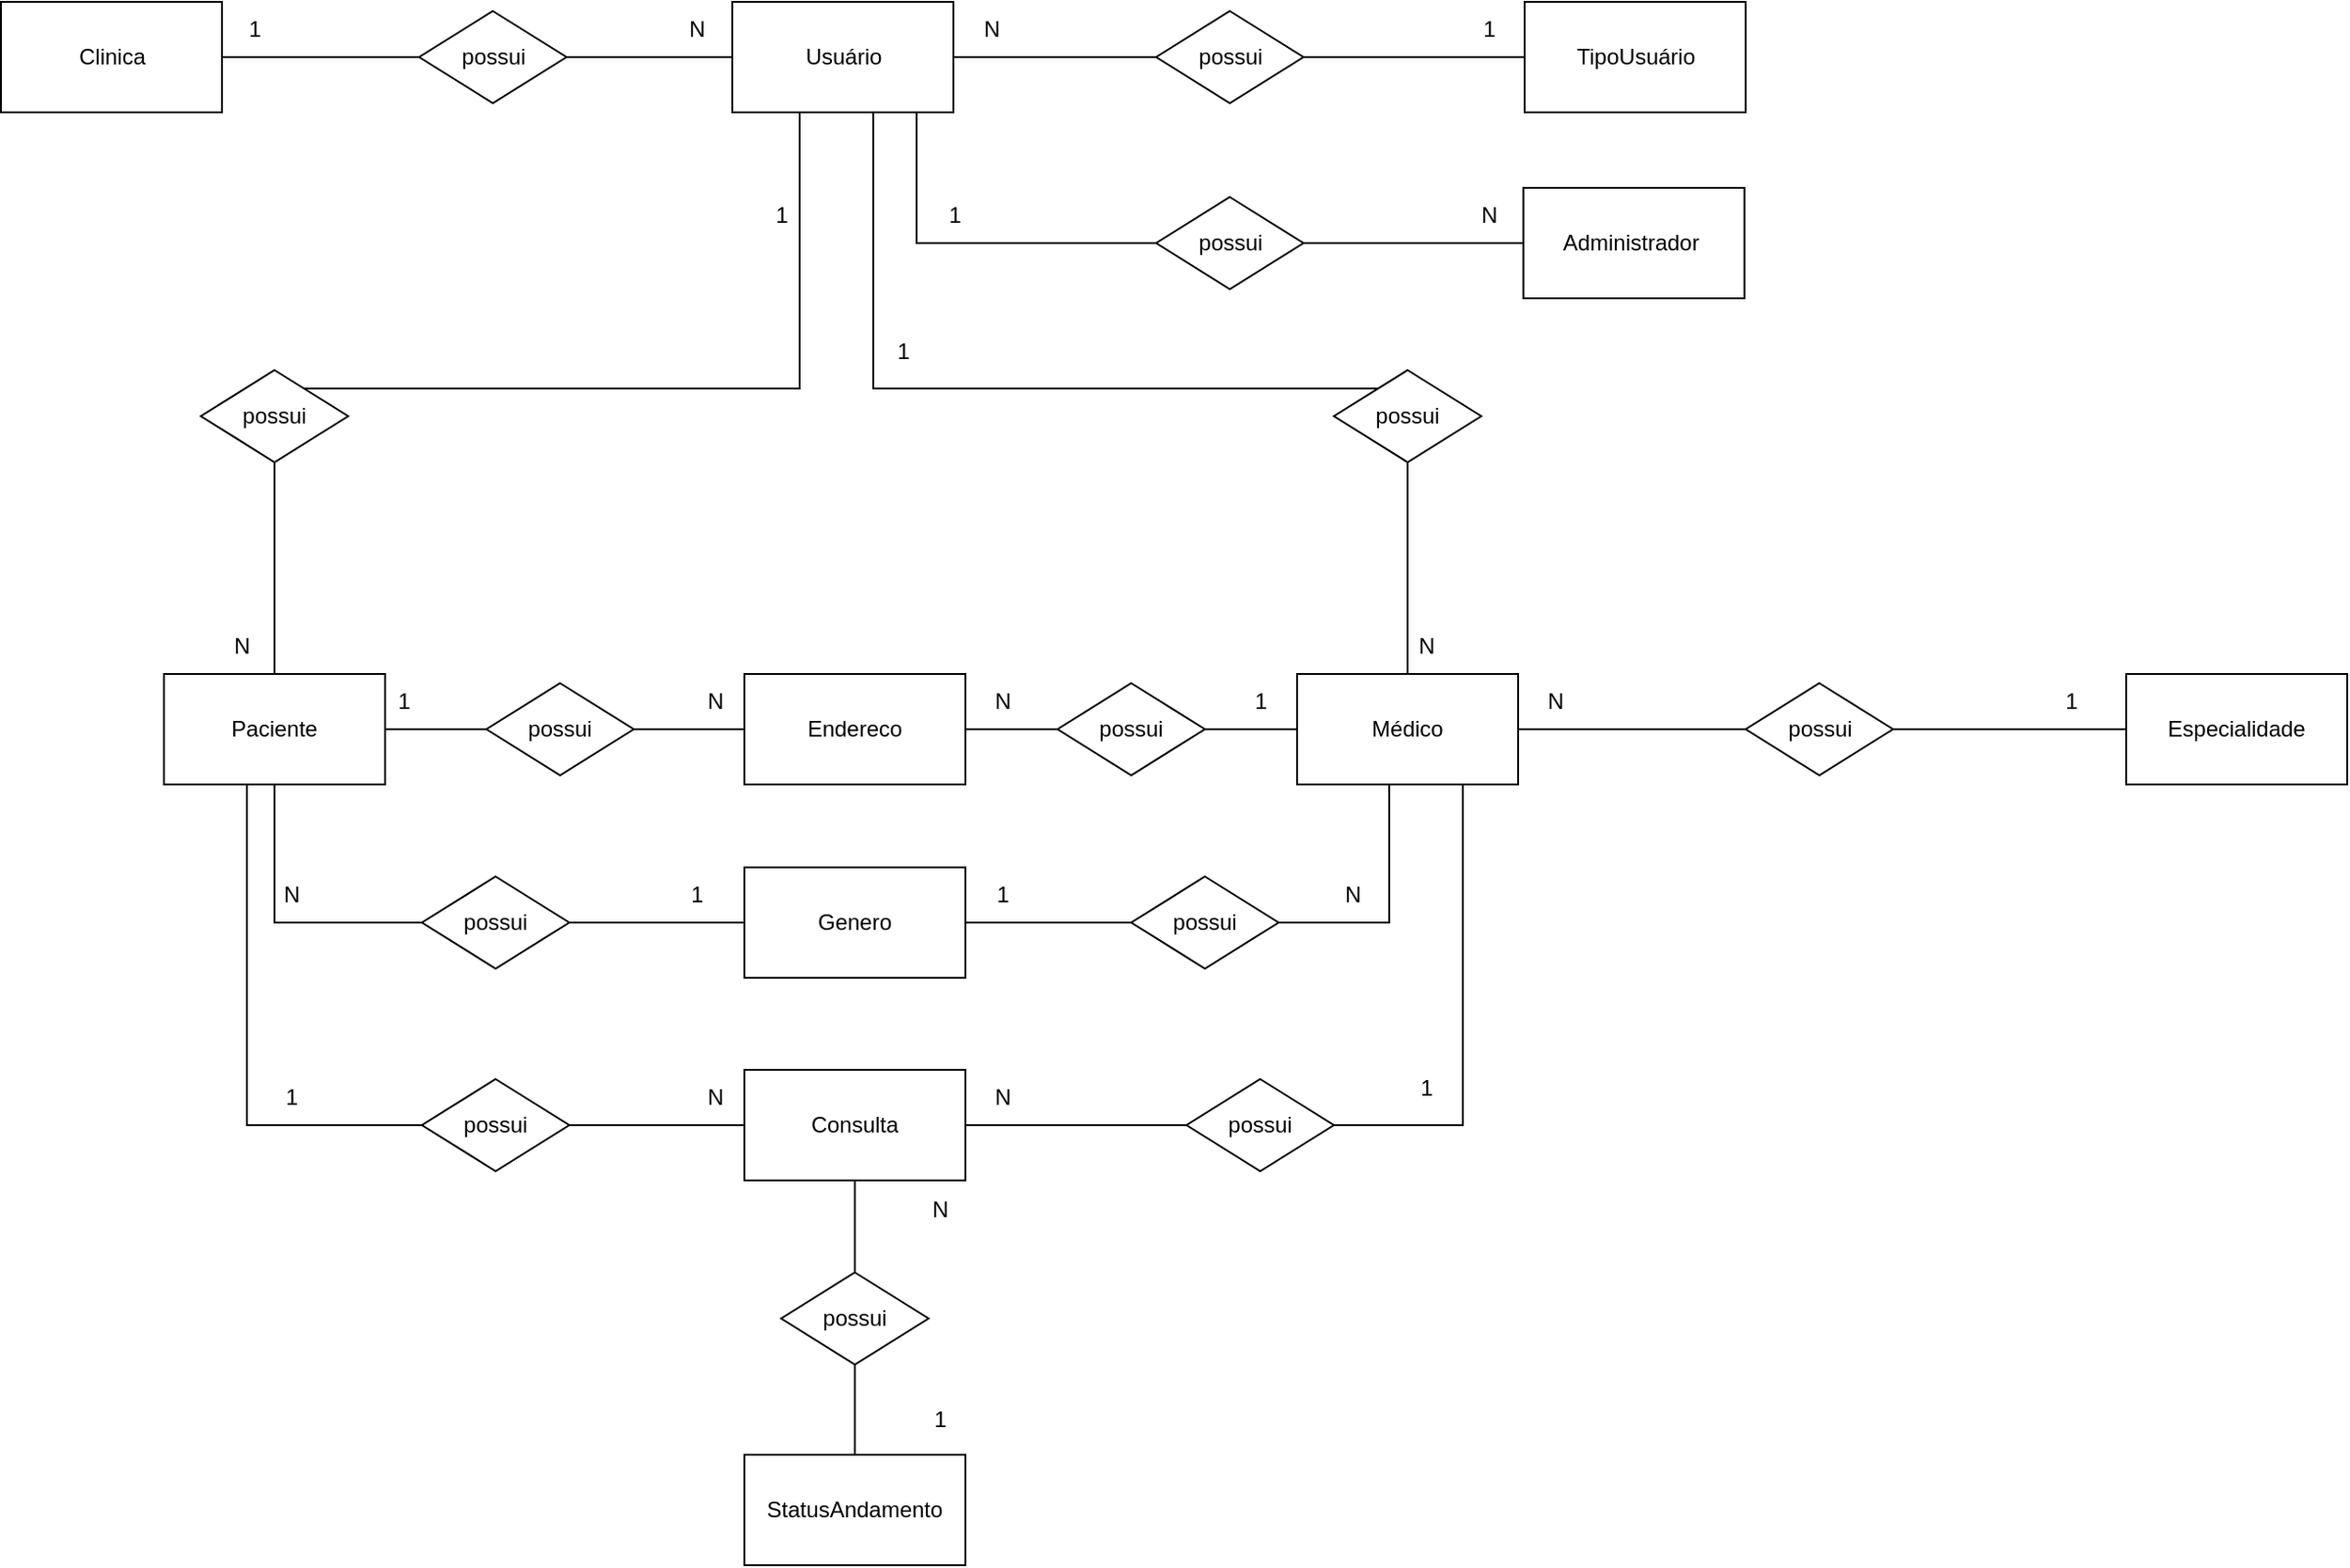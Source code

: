 <mxfile version="12.6.7" type="device" pages="2"><diagram id="NuYW0d0H-O6GL_g5wWU0" name="Conceitual"><mxGraphModel dx="4249" dy="6004" grid="1" gridSize="10" guides="1" tooltips="1" connect="1" arrows="1" fold="1" page="1" pageScale="1" pageWidth="827" pageHeight="1169" math="0" shadow="0"><root><mxCell id="0"/><mxCell id="1" parent="0"/><mxCell id="adcuQYoVPdO4thndmT3S-1" value="Clinica" style="rounded=0;whiteSpace=wrap;html=1;" parent="1" vertex="1"><mxGeometry x="-923.5" y="-4670" width="120" height="60" as="geometry"/></mxCell><mxCell id="adcuQYoVPdO4thndmT3S-3" value="" style="edgeStyle=orthogonalEdgeStyle;rounded=0;orthogonalLoop=1;jettySize=auto;html=1;endArrow=none;endFill=0;" parent="1" source="adcuQYoVPdO4thndmT3S-2" target="adcuQYoVPdO4thndmT3S-1" edge="1"><mxGeometry relative="1" as="geometry"/></mxCell><mxCell id="adcuQYoVPdO4thndmT3S-2" value="possui" style="rhombus;whiteSpace=wrap;html=1;" parent="1" vertex="1"><mxGeometry x="-696.5" y="-4665" width="80" height="50" as="geometry"/></mxCell><mxCell id="adcuQYoVPdO4thndmT3S-5" value="" style="edgeStyle=orthogonalEdgeStyle;rounded=0;orthogonalLoop=1;jettySize=auto;html=1;endArrow=none;endFill=0;" parent="1" source="adcuQYoVPdO4thndmT3S-4" target="adcuQYoVPdO4thndmT3S-2" edge="1"><mxGeometry relative="1" as="geometry"/></mxCell><mxCell id="adcuQYoVPdO4thndmT3S-4" value="Usuário" style="rounded=0;whiteSpace=wrap;html=1;" parent="1" vertex="1"><mxGeometry x="-526.5" y="-4670" width="120" height="60" as="geometry"/></mxCell><mxCell id="adcuQYoVPdO4thndmT3S-30" value="" style="edgeStyle=orthogonalEdgeStyle;rounded=0;orthogonalLoop=1;jettySize=auto;html=1;endArrow=none;endFill=0;" parent="1" source="adcuQYoVPdO4thndmT3S-29" target="adcuQYoVPdO4thndmT3S-4" edge="1"><mxGeometry relative="1" as="geometry"/></mxCell><mxCell id="adcuQYoVPdO4thndmT3S-29" value="possui" style="rhombus;whiteSpace=wrap;html=1;" parent="1" vertex="1"><mxGeometry x="-296.5" y="-4665" width="80" height="50" as="geometry"/></mxCell><mxCell id="BZEJhh62xEqeeXBXxgHM-3" value="" style="edgeStyle=orthogonalEdgeStyle;rounded=0;orthogonalLoop=1;jettySize=auto;html=1;endArrow=none;endFill=0;" parent="1" source="adcuQYoVPdO4thndmT3S-31" target="adcuQYoVPdO4thndmT3S-29" edge="1"><mxGeometry relative="1" as="geometry"/></mxCell><mxCell id="adcuQYoVPdO4thndmT3S-31" value="TipoUsuário" style="rounded=0;whiteSpace=wrap;html=1;" parent="1" vertex="1"><mxGeometry x="-96.5" y="-4670" width="120" height="60" as="geometry"/></mxCell><mxCell id="aHNtnJy2LulD3NmvvZS4-1" value="Médico" style="rounded=0;whiteSpace=wrap;html=1;" parent="1" vertex="1"><mxGeometry x="-220" y="-4305" width="120" height="60" as="geometry"/></mxCell><mxCell id="RY59KcoQOm1X-MJS-pbb-1" value="Especialidade" style="rounded=0;whiteSpace=wrap;html=1;" parent="1" vertex="1"><mxGeometry x="230" y="-4305" width="120" height="60" as="geometry"/></mxCell><mxCell id="RY59KcoQOm1X-MJS-pbb-2" value="Consulta" style="rounded=0;whiteSpace=wrap;html=1;" parent="1" vertex="1"><mxGeometry x="-520" y="-4090" width="120" height="60" as="geometry"/></mxCell><mxCell id="RY59KcoQOm1X-MJS-pbb-3" value="StatusAndamento" style="rounded=0;whiteSpace=wrap;html=1;" parent="1" vertex="1"><mxGeometry x="-520" y="-3881" width="120" height="60" as="geometry"/></mxCell><mxCell id="RY59KcoQOm1X-MJS-pbb-4" value="Paciente" style="rounded=0;whiteSpace=wrap;html=1;" parent="1" vertex="1"><mxGeometry x="-835" y="-4305" width="120" height="60" as="geometry"/></mxCell><mxCell id="rcYOG3s7Nlqt5i6_QN3g-10" value="" style="edgeStyle=orthogonalEdgeStyle;rounded=0;orthogonalLoop=1;jettySize=auto;html=1;endArrow=none;endFill=0;" parent="1" source="6Gm4-3tHznrQo677yVsS-1" target="rcYOG3s7Nlqt5i6_QN3g-9" edge="1"><mxGeometry relative="1" as="geometry"/></mxCell><mxCell id="6Gm4-3tHznrQo677yVsS-1" value="Administrador&amp;nbsp;" style="rounded=0;whiteSpace=wrap;html=1;" parent="1" vertex="1"><mxGeometry x="-97.17" y="-4569" width="120" height="60" as="geometry"/></mxCell><mxCell id="fa8QfJ31WfZZvwKYi2ho-1" value="Endereco" style="rounded=0;whiteSpace=wrap;html=1;" parent="1" vertex="1"><mxGeometry x="-520" y="-4305" width="120" height="60" as="geometry"/></mxCell><mxCell id="BZEJhh62xEqeeXBXxgHM-1" value="Genero" style="rounded=0;whiteSpace=wrap;html=1;" parent="1" vertex="1"><mxGeometry x="-520" y="-4200" width="120" height="60" as="geometry"/></mxCell><mxCell id="rcYOG3s7Nlqt5i6_QN3g-3" value="" style="edgeStyle=orthogonalEdgeStyle;rounded=0;orthogonalLoop=1;jettySize=auto;html=1;endArrow=none;endFill=0;" parent="1" source="rcYOG3s7Nlqt5i6_QN3g-2" target="adcuQYoVPdO4thndmT3S-4" edge="1"><mxGeometry relative="1" as="geometry"><Array as="points"><mxPoint x="-450" y="-4460"/></Array></mxGeometry></mxCell><mxCell id="rcYOG3s7Nlqt5i6_QN3g-8" value="" style="edgeStyle=orthogonalEdgeStyle;rounded=0;orthogonalLoop=1;jettySize=auto;html=1;endArrow=none;endFill=0;" parent="1" source="rcYOG3s7Nlqt5i6_QN3g-2" target="aHNtnJy2LulD3NmvvZS4-1" edge="1"><mxGeometry relative="1" as="geometry"/></mxCell><mxCell id="rcYOG3s7Nlqt5i6_QN3g-2" value="possui" style="rhombus;whiteSpace=wrap;html=1;" parent="1" vertex="1"><mxGeometry x="-200" y="-4470" width="80" height="50" as="geometry"/></mxCell><mxCell id="rcYOG3s7Nlqt5i6_QN3g-6" value="" style="edgeStyle=orthogonalEdgeStyle;rounded=0;orthogonalLoop=1;jettySize=auto;html=1;endArrow=none;endFill=0;" parent="1" source="rcYOG3s7Nlqt5i6_QN3g-5" target="RY59KcoQOm1X-MJS-pbb-4" edge="1"><mxGeometry relative="1" as="geometry"/></mxCell><mxCell id="rcYOG3s7Nlqt5i6_QN3g-7" value="" style="edgeStyle=orthogonalEdgeStyle;rounded=0;orthogonalLoop=1;jettySize=auto;html=1;endArrow=none;endFill=0;entryX=0.25;entryY=1;entryDx=0;entryDy=0;" parent="1" source="rcYOG3s7Nlqt5i6_QN3g-5" target="adcuQYoVPdO4thndmT3S-4" edge="1"><mxGeometry relative="1" as="geometry"><Array as="points"><mxPoint x="-490" y="-4460"/><mxPoint x="-490" y="-4610"/></Array></mxGeometry></mxCell><mxCell id="rcYOG3s7Nlqt5i6_QN3g-5" value="possui" style="rhombus;whiteSpace=wrap;html=1;" parent="1" vertex="1"><mxGeometry x="-815" y="-4470" width="80" height="50" as="geometry"/></mxCell><mxCell id="rcYOG3s7Nlqt5i6_QN3g-13" value="" style="edgeStyle=orthogonalEdgeStyle;rounded=0;orthogonalLoop=1;jettySize=auto;html=1;endArrow=none;endFill=0;" parent="1" source="rcYOG3s7Nlqt5i6_QN3g-9" target="adcuQYoVPdO4thndmT3S-4" edge="1"><mxGeometry relative="1" as="geometry"><Array as="points"><mxPoint x="-426.5" y="-4539"/></Array></mxGeometry></mxCell><mxCell id="rcYOG3s7Nlqt5i6_QN3g-9" value="possui" style="rhombus;whiteSpace=wrap;html=1;" parent="1" vertex="1"><mxGeometry x="-296.5" y="-4564" width="80" height="50" as="geometry"/></mxCell><mxCell id="rcYOG3s7Nlqt5i6_QN3g-16" value="" style="edgeStyle=orthogonalEdgeStyle;rounded=0;orthogonalLoop=1;jettySize=auto;html=1;endArrow=none;endFill=0;" parent="1" source="rcYOG3s7Nlqt5i6_QN3g-14" target="RY59KcoQOm1X-MJS-pbb-1" edge="1"><mxGeometry relative="1" as="geometry"/></mxCell><mxCell id="Sy1rCIRURXRGK-G-rGiZ-19" value="" style="edgeStyle=orthogonalEdgeStyle;rounded=0;orthogonalLoop=1;jettySize=auto;html=1;endArrow=none;endFill=0;" parent="1" source="rcYOG3s7Nlqt5i6_QN3g-14" target="aHNtnJy2LulD3NmvvZS4-1" edge="1"><mxGeometry relative="1" as="geometry"/></mxCell><mxCell id="rcYOG3s7Nlqt5i6_QN3g-14" value="possui" style="rhombus;whiteSpace=wrap;html=1;" parent="1" vertex="1"><mxGeometry x="23.5" y="-4300" width="80" height="50" as="geometry"/></mxCell><mxCell id="rcYOG3s7Nlqt5i6_QN3g-18" value="" style="edgeStyle=orthogonalEdgeStyle;rounded=0;orthogonalLoop=1;jettySize=auto;html=1;endArrow=none;endFill=0;" parent="1" source="rcYOG3s7Nlqt5i6_QN3g-17" target="RY59KcoQOm1X-MJS-pbb-4" edge="1"><mxGeometry relative="1" as="geometry"><Array as="points"><mxPoint x="-790" y="-4140"/><mxPoint x="-790" y="-4140"/></Array></mxGeometry></mxCell><mxCell id="Sy1rCIRURXRGK-G-rGiZ-10" value="" style="edgeStyle=orthogonalEdgeStyle;rounded=0;orthogonalLoop=1;jettySize=auto;html=1;endArrow=none;endFill=0;" parent="1" source="rcYOG3s7Nlqt5i6_QN3g-17" target="RY59KcoQOm1X-MJS-pbb-2" edge="1"><mxGeometry relative="1" as="geometry"/></mxCell><mxCell id="rcYOG3s7Nlqt5i6_QN3g-17" value="possui" style="rhombus;whiteSpace=wrap;html=1;" parent="1" vertex="1"><mxGeometry x="-695" y="-4085" width="80" height="50" as="geometry"/></mxCell><mxCell id="Sy1rCIRURXRGK-G-rGiZ-7" value="" style="edgeStyle=orthogonalEdgeStyle;rounded=0;orthogonalLoop=1;jettySize=auto;html=1;endArrow=none;endFill=0;" parent="1" source="rcYOG3s7Nlqt5i6_QN3g-20" target="aHNtnJy2LulD3NmvvZS4-1" edge="1"><mxGeometry relative="1" as="geometry"><Array as="points"><mxPoint x="-130" y="-4200"/><mxPoint x="-130" y="-4200"/></Array></mxGeometry></mxCell><mxCell id="uAdn9FLEDcZgLHY31Q-7-14" value="" style="edgeStyle=orthogonalEdgeStyle;rounded=0;orthogonalLoop=1;jettySize=auto;html=1;endArrow=none;endFill=0;" parent="1" source="rcYOG3s7Nlqt5i6_QN3g-20" target="RY59KcoQOm1X-MJS-pbb-2" edge="1"><mxGeometry relative="1" as="geometry"/></mxCell><mxCell id="rcYOG3s7Nlqt5i6_QN3g-20" value="possui" style="rhombus;whiteSpace=wrap;html=1;" parent="1" vertex="1"><mxGeometry x="-280" y="-4085" width="80" height="50" as="geometry"/></mxCell><mxCell id="ep0nkdY3W9UuG-X3QfWm-2" value="" style="edgeStyle=orthogonalEdgeStyle;rounded=0;orthogonalLoop=1;jettySize=auto;html=1;endArrow=none;endFill=0;" parent="1" source="rcYOG3s7Nlqt5i6_QN3g-28" target="RY59KcoQOm1X-MJS-pbb-4" edge="1"><mxGeometry relative="1" as="geometry"/></mxCell><mxCell id="ep0nkdY3W9UuG-X3QfWm-3" value="" style="edgeStyle=orthogonalEdgeStyle;rounded=0;orthogonalLoop=1;jettySize=auto;html=1;endArrow=none;endFill=0;" parent="1" source="rcYOG3s7Nlqt5i6_QN3g-28" target="BZEJhh62xEqeeXBXxgHM-1" edge="1"><mxGeometry relative="1" as="geometry"/></mxCell><mxCell id="rcYOG3s7Nlqt5i6_QN3g-28" value="possui" style="rhombus;whiteSpace=wrap;html=1;" parent="1" vertex="1"><mxGeometry x="-695" y="-4195" width="80" height="50" as="geometry"/></mxCell><mxCell id="rcYOG3s7Nlqt5i6_QN3g-33" value="" style="edgeStyle=orthogonalEdgeStyle;rounded=0;orthogonalLoop=1;jettySize=auto;html=1;endArrow=none;endFill=0;" parent="1" source="rcYOG3s7Nlqt5i6_QN3g-32" target="RY59KcoQOm1X-MJS-pbb-2" edge="1"><mxGeometry relative="1" as="geometry"/></mxCell><mxCell id="rcYOG3s7Nlqt5i6_QN3g-34" value="" style="edgeStyle=orthogonalEdgeStyle;rounded=0;orthogonalLoop=1;jettySize=auto;html=1;endArrow=none;endFill=0;" parent="1" source="rcYOG3s7Nlqt5i6_QN3g-32" target="RY59KcoQOm1X-MJS-pbb-3" edge="1"><mxGeometry relative="1" as="geometry"/></mxCell><mxCell id="rcYOG3s7Nlqt5i6_QN3g-32" value="possui" style="rhombus;whiteSpace=wrap;html=1;" parent="1" vertex="1"><mxGeometry x="-500" y="-3980" width="80" height="50" as="geometry"/></mxCell><mxCell id="rcYOG3s7Nlqt5i6_QN3g-35" value="1" style="text;html=1;align=center;verticalAlign=middle;resizable=0;points=[];autosize=1;" parent="1" vertex="1"><mxGeometry x="-796.5" y="-4665" width="20" height="20" as="geometry"/></mxCell><mxCell id="rcYOG3s7Nlqt5i6_QN3g-36" value="N" style="text;html=1;align=center;verticalAlign=middle;resizable=0;points=[];autosize=1;" parent="1" vertex="1"><mxGeometry x="-556.5" y="-4665" width="20" height="20" as="geometry"/></mxCell><mxCell id="rcYOG3s7Nlqt5i6_QN3g-37" value="N" style="text;html=1;align=center;verticalAlign=middle;resizable=0;points=[];autosize=1;" parent="1" vertex="1"><mxGeometry x="-396.5" y="-4665" width="20" height="20" as="geometry"/></mxCell><mxCell id="rcYOG3s7Nlqt5i6_QN3g-38" value="1" style="text;html=1;align=center;verticalAlign=middle;resizable=0;points=[];autosize=1;" parent="1" vertex="1"><mxGeometry x="-126.5" y="-4665" width="20" height="20" as="geometry"/></mxCell><mxCell id="rcYOG3s7Nlqt5i6_QN3g-39" value="N" style="text;html=1;align=center;verticalAlign=middle;resizable=0;points=[];autosize=1;" parent="1" vertex="1"><mxGeometry x="-126.5" y="-4564" width="20" height="20" as="geometry"/></mxCell><mxCell id="rcYOG3s7Nlqt5i6_QN3g-40" value="1" style="text;html=1;align=center;verticalAlign=middle;resizable=0;points=[];autosize=1;" parent="1" vertex="1"><mxGeometry x="-416.5" y="-4564" width="20" height="20" as="geometry"/></mxCell><mxCell id="soF0WOtLl82UYWSkBPGk-4" value="1" style="text;html=1;align=center;verticalAlign=middle;resizable=0;points=[];autosize=1;" parent="1" vertex="1"><mxGeometry x="190" y="-4300" width="20" height="20" as="geometry"/></mxCell><mxCell id="Sy1rCIRURXRGK-G-rGiZ-17" value="N" style="text;html=1;align=center;verticalAlign=middle;resizable=0;points=[];autosize=1;" parent="1" vertex="1"><mxGeometry x="-90" y="-4300" width="20" height="20" as="geometry"/></mxCell><mxCell id="Sy1rCIRURXRGK-G-rGiZ-21" value="" style="edgeStyle=orthogonalEdgeStyle;rounded=0;orthogonalLoop=1;jettySize=auto;html=1;endArrow=none;endFill=0;" parent="1" source="Sy1rCIRURXRGK-G-rGiZ-20" target="fa8QfJ31WfZZvwKYi2ho-1" edge="1"><mxGeometry relative="1" as="geometry"/></mxCell><mxCell id="Sy1rCIRURXRGK-G-rGiZ-22" value="" style="edgeStyle=orthogonalEdgeStyle;rounded=0;orthogonalLoop=1;jettySize=auto;html=1;endArrow=none;endFill=0;" parent="1" source="Sy1rCIRURXRGK-G-rGiZ-20" target="RY59KcoQOm1X-MJS-pbb-4" edge="1"><mxGeometry relative="1" as="geometry"/></mxCell><mxCell id="Sy1rCIRURXRGK-G-rGiZ-20" value="possui" style="rhombus;whiteSpace=wrap;html=1;" parent="1" vertex="1"><mxGeometry x="-660" y="-4300" width="80" height="50" as="geometry"/></mxCell><mxCell id="Sy1rCIRURXRGK-G-rGiZ-24" value="" style="edgeStyle=orthogonalEdgeStyle;rounded=0;orthogonalLoop=1;jettySize=auto;html=1;endArrow=none;endFill=0;" parent="1" source="Sy1rCIRURXRGK-G-rGiZ-23" target="aHNtnJy2LulD3NmvvZS4-1" edge="1"><mxGeometry relative="1" as="geometry"/></mxCell><mxCell id="Sy1rCIRURXRGK-G-rGiZ-25" value="" style="edgeStyle=orthogonalEdgeStyle;rounded=0;orthogonalLoop=1;jettySize=auto;html=1;endArrow=none;endFill=0;" parent="1" source="Sy1rCIRURXRGK-G-rGiZ-23" target="fa8QfJ31WfZZvwKYi2ho-1" edge="1"><mxGeometry relative="1" as="geometry"/></mxCell><mxCell id="Sy1rCIRURXRGK-G-rGiZ-23" value="possui" style="rhombus;whiteSpace=wrap;html=1;" parent="1" vertex="1"><mxGeometry x="-350" y="-4300" width="80" height="50" as="geometry"/></mxCell><mxCell id="ep0nkdY3W9UuG-X3QfWm-4" value="" style="edgeStyle=orthogonalEdgeStyle;rounded=0;orthogonalLoop=1;jettySize=auto;html=1;endArrow=none;endFill=0;" parent="1" source="ep0nkdY3W9UuG-X3QfWm-1" target="BZEJhh62xEqeeXBXxgHM-1" edge="1"><mxGeometry relative="1" as="geometry"/></mxCell><mxCell id="ep0nkdY3W9UuG-X3QfWm-5" value="" style="edgeStyle=orthogonalEdgeStyle;rounded=0;orthogonalLoop=1;jettySize=auto;html=1;endArrow=none;endFill=0;" parent="1" source="ep0nkdY3W9UuG-X3QfWm-1" target="aHNtnJy2LulD3NmvvZS4-1" edge="1"><mxGeometry relative="1" as="geometry"><Array as="points"><mxPoint x="-170" y="-4170"/></Array></mxGeometry></mxCell><mxCell id="ep0nkdY3W9UuG-X3QfWm-1" value="possui" style="rhombus;whiteSpace=wrap;html=1;" parent="1" vertex="1"><mxGeometry x="-310" y="-4195" width="80" height="50" as="geometry"/></mxCell><mxCell id="uAdn9FLEDcZgLHY31Q-7-1" value="N" style="text;html=1;align=center;verticalAlign=middle;resizable=0;points=[];autosize=1;" parent="1" vertex="1"><mxGeometry x="-424" y="-4024" width="20" height="20" as="geometry"/></mxCell><mxCell id="uAdn9FLEDcZgLHY31Q-7-2" value="1" style="text;html=1;align=center;verticalAlign=middle;resizable=0;points=[];autosize=1;" parent="1" vertex="1"><mxGeometry x="-424" y="-3910" width="20" height="20" as="geometry"/></mxCell><mxCell id="uAdn9FLEDcZgLHY31Q-7-3" value="N" style="text;html=1;align=center;verticalAlign=middle;resizable=0;points=[];autosize=1;" parent="1" vertex="1"><mxGeometry x="-546.5" y="-4085" width="20" height="20" as="geometry"/></mxCell><mxCell id="uAdn9FLEDcZgLHY31Q-7-4" value="1" style="text;html=1;align=center;verticalAlign=middle;resizable=0;points=[];autosize=1;" parent="1" vertex="1"><mxGeometry x="-776.5" y="-4085" width="20" height="20" as="geometry"/></mxCell><mxCell id="uAdn9FLEDcZgLHY31Q-7-5" value="N" style="text;html=1;align=center;verticalAlign=middle;resizable=0;points=[];autosize=1;" parent="1" vertex="1"><mxGeometry x="-803.5" y="-4330" width="20" height="20" as="geometry"/></mxCell><mxCell id="uAdn9FLEDcZgLHY31Q-7-6" value="1" style="text;html=1;align=center;verticalAlign=middle;resizable=0;points=[];autosize=1;" parent="1" vertex="1"><mxGeometry x="-510" y="-4564" width="20" height="20" as="geometry"/></mxCell><mxCell id="uAdn9FLEDcZgLHY31Q-7-7" value="1" style="text;html=1;align=center;verticalAlign=middle;resizable=0;points=[];autosize=1;" parent="1" vertex="1"><mxGeometry x="-444" y="-4490" width="20" height="20" as="geometry"/></mxCell><mxCell id="uAdn9FLEDcZgLHY31Q-7-8" value="N" style="text;html=1;align=center;verticalAlign=middle;resizable=0;points=[];autosize=1;" parent="1" vertex="1"><mxGeometry x="-160" y="-4330" width="20" height="20" as="geometry"/></mxCell><mxCell id="uAdn9FLEDcZgLHY31Q-7-9" value="1" style="text;html=1;align=center;verticalAlign=middle;resizable=0;points=[];autosize=1;" parent="1" vertex="1"><mxGeometry x="-160" y="-4090" width="20" height="20" as="geometry"/></mxCell><mxCell id="uAdn9FLEDcZgLHY31Q-7-10" value="N" style="text;html=1;align=center;verticalAlign=middle;resizable=0;points=[];autosize=1;" parent="1" vertex="1"><mxGeometry x="-390" y="-4085" width="20" height="20" as="geometry"/></mxCell><mxCell id="uAdn9FLEDcZgLHY31Q-7-15" value="N" style="text;html=1;align=center;verticalAlign=middle;resizable=0;points=[];autosize=1;" parent="1" vertex="1"><mxGeometry x="-200" y="-4195" width="20" height="20" as="geometry"/></mxCell><mxCell id="uAdn9FLEDcZgLHY31Q-7-16" value="1" style="text;html=1;align=center;verticalAlign=middle;resizable=0;points=[];autosize=1;" parent="1" vertex="1"><mxGeometry x="-390" y="-4195" width="20" height="20" as="geometry"/></mxCell><mxCell id="uAdn9FLEDcZgLHY31Q-7-17" value="1" style="text;html=1;align=center;verticalAlign=middle;resizable=0;points=[];autosize=1;" parent="1" vertex="1"><mxGeometry x="-556.5" y="-4195" width="20" height="20" as="geometry"/></mxCell><mxCell id="uAdn9FLEDcZgLHY31Q-7-18" value="N" style="text;html=1;align=center;verticalAlign=middle;resizable=0;points=[];autosize=1;" parent="1" vertex="1"><mxGeometry x="-776.5" y="-4195" width="20" height="20" as="geometry"/></mxCell><mxCell id="uAdn9FLEDcZgLHY31Q-7-19" value="N" style="text;html=1;align=center;verticalAlign=middle;resizable=0;points=[];autosize=1;" parent="1" vertex="1"><mxGeometry x="-546.5" y="-4300" width="20" height="20" as="geometry"/></mxCell><mxCell id="uAdn9FLEDcZgLHY31Q-7-20" value="1" style="text;html=1;align=center;verticalAlign=middle;resizable=0;points=[];autosize=1;" parent="1" vertex="1"><mxGeometry x="-715" y="-4300" width="20" height="20" as="geometry"/></mxCell><mxCell id="uAdn9FLEDcZgLHY31Q-7-21" value="N" style="text;html=1;align=center;verticalAlign=middle;resizable=0;points=[];autosize=1;" parent="1" vertex="1"><mxGeometry x="-390" y="-4300" width="20" height="20" as="geometry"/></mxCell><mxCell id="uAdn9FLEDcZgLHY31Q-7-22" value="1" style="text;html=1;align=center;verticalAlign=middle;resizable=0;points=[];autosize=1;" parent="1" vertex="1"><mxGeometry x="-250" y="-4300" width="20" height="20" as="geometry"/></mxCell></root></mxGraphModel></diagram><diagram id="VK2mvy5S5LvjP4CJmhLt" name="Loógico"><mxGraphModel dx="1865" dy="1700" grid="1" gridSize="10" guides="1" tooltips="1" connect="1" arrows="1" fold="1" page="1" pageScale="1" pageWidth="827" pageHeight="1169" math="0" shadow="0"><root><mxCell id="_6RegZoOTQPnMMLwkNy_-0"/><mxCell id="_6RegZoOTQPnMMLwkNy_-1" parent="_6RegZoOTQPnMMLwkNy_-0"/><mxCell id="_6RegZoOTQPnMMLwkNy_-2" value="Clinica" style="swimlane;fontStyle=0;childLayout=stackLayout;horizontal=1;startSize=26;fillColor=#e0e0e0;horizontalStack=0;resizeParent=1;resizeParentMax=0;resizeLast=0;collapsible=1;marginBottom=0;swimlaneFillColor=#ffffff;align=center;fontSize=14;" parent="_6RegZoOTQPnMMLwkNy_-1" vertex="1"><mxGeometry x="-20" y="196" width="190.14" height="164" as="geometry"/></mxCell><mxCell id="_6RegZoOTQPnMMLwkNy_-3" value="IdClinica : INT" style="shape=partialRectangle;top=0;left=0;right=0;bottom=1;align=left;verticalAlign=middle;fillColor=none;spacingLeft=34;spacingRight=4;overflow=hidden;rotatable=0;points=[[0,0.5],[1,0.5]];portConstraint=eastwest;dropTarget=0;fontStyle=5;fontSize=12;" parent="_6RegZoOTQPnMMLwkNy_-2" vertex="1"><mxGeometry y="26" width="190.14" height="30" as="geometry"/></mxCell><mxCell id="_6RegZoOTQPnMMLwkNy_-4" value="PK" style="shape=partialRectangle;top=0;left=0;bottom=0;fillColor=none;align=left;verticalAlign=middle;spacingLeft=4;spacingRight=4;overflow=hidden;rotatable=0;points=[];portConstraint=eastwest;part=1;fontSize=12;" parent="_6RegZoOTQPnMMLwkNy_-3" vertex="1" connectable="0"><mxGeometry width="30" height="30" as="geometry"/></mxCell><mxCell id="Mgq_5Sx9dk3aveU2fHkH-2" value="IdEndereco : INT" style="shape=partialRectangle;top=0;left=0;right=0;bottom=1;align=left;verticalAlign=middle;fillColor=none;spacingLeft=34;spacingRight=4;overflow=hidden;rotatable=0;points=[[0,0.5],[1,0.5]];portConstraint=eastwest;dropTarget=0;fontStyle=5;fontSize=12;" parent="_6RegZoOTQPnMMLwkNy_-2" vertex="1"><mxGeometry y="56" width="190.14" height="30" as="geometry"/></mxCell><mxCell id="Mgq_5Sx9dk3aveU2fHkH-3" value="FK1" style="shape=partialRectangle;top=0;left=0;bottom=0;fillColor=none;align=left;verticalAlign=middle;spacingLeft=4;spacingRight=4;overflow=hidden;rotatable=0;points=[];portConstraint=eastwest;part=1;fontSize=12;" parent="Mgq_5Sx9dk3aveU2fHkH-2" vertex="1" connectable="0"><mxGeometry width="30" height="30" as="geometry"/></mxCell><mxCell id="_6RegZoOTQPnMMLwkNy_-5" value="NomeClinica : VARCHAR" style="shape=partialRectangle;top=0;left=0;right=0;bottom=0;align=left;verticalAlign=top;fillColor=none;spacingLeft=34;spacingRight=4;overflow=hidden;rotatable=0;points=[[0,0.5],[1,0.5]];portConstraint=eastwest;dropTarget=0;fontSize=12;" parent="_6RegZoOTQPnMMLwkNy_-2" vertex="1"><mxGeometry y="86" width="190.14" height="26" as="geometry"/></mxCell><mxCell id="_6RegZoOTQPnMMLwkNy_-6" value="" style="shape=partialRectangle;top=0;left=0;bottom=0;fillColor=none;align=left;verticalAlign=top;spacingLeft=4;spacingRight=4;overflow=hidden;rotatable=0;points=[];portConstraint=eastwest;part=1;fontSize=12;" parent="_6RegZoOTQPnMMLwkNy_-5" vertex="1" connectable="0"><mxGeometry width="30" height="26" as="geometry"/></mxCell><mxCell id="gj8om0EkEMJ3rifzhdYZ-19" value="HorarioAbertura : TIME" style="shape=partialRectangle;top=0;left=0;right=0;bottom=0;align=left;verticalAlign=top;fillColor=none;spacingLeft=34;spacingRight=4;overflow=hidden;rotatable=0;points=[[0,0.5],[1,0.5]];portConstraint=eastwest;dropTarget=0;fontSize=12;" parent="_6RegZoOTQPnMMLwkNy_-2" vertex="1"><mxGeometry y="112" width="190.14" height="26" as="geometry"/></mxCell><mxCell id="gj8om0EkEMJ3rifzhdYZ-20" value="" style="shape=partialRectangle;top=0;left=0;bottom=0;fillColor=none;align=left;verticalAlign=top;spacingLeft=4;spacingRight=4;overflow=hidden;rotatable=0;points=[];portConstraint=eastwest;part=1;fontSize=12;" parent="gj8om0EkEMJ3rifzhdYZ-19" vertex="1" connectable="0"><mxGeometry width="30" height="26" as="geometry"/></mxCell><mxCell id="gj8om0EkEMJ3rifzhdYZ-21" value="HorarioFechamento : TIME" style="shape=partialRectangle;top=0;left=0;right=0;bottom=0;align=left;verticalAlign=top;fillColor=none;spacingLeft=34;spacingRight=4;overflow=hidden;rotatable=0;points=[[0,0.5],[1,0.5]];portConstraint=eastwest;dropTarget=0;fontSize=12;" parent="_6RegZoOTQPnMMLwkNy_-2" vertex="1"><mxGeometry y="138" width="190.14" height="26" as="geometry"/></mxCell><mxCell id="gj8om0EkEMJ3rifzhdYZ-22" value="" style="shape=partialRectangle;top=0;left=0;bottom=0;fillColor=none;align=left;verticalAlign=top;spacingLeft=4;spacingRight=4;overflow=hidden;rotatable=0;points=[];portConstraint=eastwest;part=1;fontSize=12;" parent="gj8om0EkEMJ3rifzhdYZ-21" vertex="1" connectable="0"><mxGeometry width="30" height="26" as="geometry"/></mxCell><mxCell id="aicqYLw_E2yC0rZbalkQ-0" value="Especialidade" style="swimlane;fontStyle=0;childLayout=stackLayout;horizontal=1;startSize=26;fillColor=#e0e0e0;horizontalStack=0;resizeParent=1;resizeParentMax=0;resizeLast=0;collapsible=1;marginBottom=0;swimlaneFillColor=#ffffff;align=center;fontSize=14;" parent="_6RegZoOTQPnMMLwkNy_-1" vertex="1"><mxGeometry x="1140" y="-30" width="230" height="92" as="geometry"/></mxCell><mxCell id="aicqYLw_E2yC0rZbalkQ-1" value="IdEspecialidade : INT" style="shape=partialRectangle;top=0;left=0;right=0;bottom=1;align=left;verticalAlign=middle;fillColor=none;spacingLeft=34;spacingRight=4;overflow=hidden;rotatable=0;points=[[0,0.5],[1,0.5]];portConstraint=eastwest;dropTarget=0;fontStyle=5;fontSize=12;" parent="aicqYLw_E2yC0rZbalkQ-0" vertex="1"><mxGeometry y="26" width="230" height="30" as="geometry"/></mxCell><mxCell id="aicqYLw_E2yC0rZbalkQ-2" value="PK" style="shape=partialRectangle;top=0;left=0;bottom=0;fillColor=none;align=left;verticalAlign=middle;spacingLeft=4;spacingRight=4;overflow=hidden;rotatable=0;points=[];portConstraint=eastwest;part=1;fontSize=12;" parent="aicqYLw_E2yC0rZbalkQ-1" vertex="1" connectable="0"><mxGeometry width="30" height="30" as="geometry"/></mxCell><mxCell id="aicqYLw_E2yC0rZbalkQ-3" value="NomeEspecialidade : VARCHAR " style="shape=partialRectangle;top=0;left=0;right=0;bottom=0;align=left;verticalAlign=top;fillColor=none;spacingLeft=34;spacingRight=4;overflow=hidden;rotatable=0;points=[[0,0.5],[1,0.5]];portConstraint=eastwest;dropTarget=0;fontSize=12;" parent="aicqYLw_E2yC0rZbalkQ-0" vertex="1"><mxGeometry y="56" width="230" height="26" as="geometry"/></mxCell><mxCell id="aicqYLw_E2yC0rZbalkQ-4" value="" style="shape=partialRectangle;top=0;left=0;bottom=0;fillColor=none;align=left;verticalAlign=top;spacingLeft=4;spacingRight=4;overflow=hidden;rotatable=0;points=[];portConstraint=eastwest;part=1;fontSize=12;" parent="aicqYLw_E2yC0rZbalkQ-3" vertex="1" connectable="0"><mxGeometry width="30" height="26" as="geometry"/></mxCell><mxCell id="aicqYLw_E2yC0rZbalkQ-9" value="" style="shape=partialRectangle;top=0;left=0;right=0;bottom=0;align=left;verticalAlign=top;fillColor=none;spacingLeft=34;spacingRight=4;overflow=hidden;rotatable=0;points=[[0,0.5],[1,0.5]];portConstraint=eastwest;dropTarget=0;fontSize=12;" parent="aicqYLw_E2yC0rZbalkQ-0" vertex="1"><mxGeometry y="82" width="230" height="10" as="geometry"/></mxCell><mxCell id="aicqYLw_E2yC0rZbalkQ-10" value="" style="shape=partialRectangle;top=0;left=0;bottom=0;fillColor=none;align=left;verticalAlign=top;spacingLeft=4;spacingRight=4;overflow=hidden;rotatable=0;points=[];portConstraint=eastwest;part=1;fontSize=12;" parent="aicqYLw_E2yC0rZbalkQ-9" vertex="1" connectable="0"><mxGeometry width="30" height="10" as="geometry"/></mxCell><mxCell id="EbCxDwHM8PxOObP2qHJR-4" value="TipoUsuario" style="swimlane;fontStyle=0;childLayout=stackLayout;horizontal=1;startSize=26;fillColor=#e0e0e0;horizontalStack=0;resizeParent=1;resizeParentMax=0;resizeLast=0;collapsible=1;marginBottom=0;swimlaneFillColor=#ffffff;align=center;fontSize=14;" parent="_6RegZoOTQPnMMLwkNy_-1" vertex="1"><mxGeometry x="550" y="-20.0" width="210" height="86" as="geometry"/></mxCell><mxCell id="EbCxDwHM8PxOObP2qHJR-5" value="IdTipoUsuario : INT" style="shape=partialRectangle;top=0;left=0;right=0;bottom=1;align=left;verticalAlign=middle;fillColor=none;spacingLeft=34;spacingRight=4;overflow=hidden;rotatable=0;points=[[0,0.5],[1,0.5]];portConstraint=eastwest;dropTarget=0;fontStyle=5;fontSize=12;" parent="EbCxDwHM8PxOObP2qHJR-4" vertex="1"><mxGeometry y="26" width="210" height="30" as="geometry"/></mxCell><mxCell id="EbCxDwHM8PxOObP2qHJR-6" value="PK" style="shape=partialRectangle;top=0;left=0;bottom=0;fillColor=none;align=left;verticalAlign=middle;spacingLeft=4;spacingRight=4;overflow=hidden;rotatable=0;points=[];portConstraint=eastwest;part=1;fontSize=12;" parent="EbCxDwHM8PxOObP2qHJR-5" vertex="1" connectable="0"><mxGeometry width="30" height="30" as="geometry"/></mxCell><mxCell id="73PAeDZPUoekrVYv-fFW-12" value="NomeTipoUsuario : VARCHAR" style="shape=partialRectangle;top=0;left=0;right=0;bottom=1;align=left;verticalAlign=middle;fillColor=none;spacingLeft=34;spacingRight=4;overflow=hidden;rotatable=0;points=[[0,0.5],[1,0.5]];portConstraint=eastwest;dropTarget=0;fontStyle=4;fontSize=12;" parent="EbCxDwHM8PxOObP2qHJR-4" vertex="1"><mxGeometry y="56" width="210" height="30" as="geometry"/></mxCell><mxCell id="73PAeDZPUoekrVYv-fFW-13" value="" style="shape=partialRectangle;top=0;left=0;bottom=0;fillColor=none;align=left;verticalAlign=middle;spacingLeft=4;spacingRight=4;overflow=hidden;rotatable=0;points=[];portConstraint=eastwest;part=1;fontSize=12;" parent="73PAeDZPUoekrVYv-fFW-12" vertex="1" connectable="0"><mxGeometry width="30" height="30" as="geometry"/></mxCell><mxCell id="Cv1SeYbrDlAyYriyUpLg-4" value="Usuario" style="swimlane;fontStyle=0;childLayout=stackLayout;horizontal=1;startSize=26;fillColor=#e0e0e0;horizontalStack=0;resizeParent=1;resizeParentMax=0;resizeLast=0;collapsible=1;marginBottom=0;swimlaneFillColor=#ffffff;align=center;fontSize=14;" parent="_6RegZoOTQPnMMLwkNy_-1" vertex="1"><mxGeometry x="240" y="-76" width="160" height="162" as="geometry"/></mxCell><mxCell id="Cv1SeYbrDlAyYriyUpLg-5" value="IdUsuario : INT" style="shape=partialRectangle;top=0;left=0;right=0;bottom=1;align=left;verticalAlign=middle;fillColor=none;spacingLeft=34;spacingRight=4;overflow=hidden;rotatable=0;points=[[0,0.5],[1,0.5]];portConstraint=eastwest;dropTarget=0;fontStyle=5;fontSize=12;" parent="Cv1SeYbrDlAyYriyUpLg-4" vertex="1"><mxGeometry y="26" width="160" height="54" as="geometry"/></mxCell><mxCell id="Cv1SeYbrDlAyYriyUpLg-6" value="PK" style="shape=partialRectangle;top=0;left=0;bottom=0;fillColor=none;align=left;verticalAlign=middle;spacingLeft=4;spacingRight=4;overflow=hidden;rotatable=0;points=[];portConstraint=eastwest;part=1;fontSize=12;" parent="Cv1SeYbrDlAyYriyUpLg-5" vertex="1" connectable="0"><mxGeometry width="30" height="54" as="geometry"/></mxCell><mxCell id="Cv1SeYbrDlAyYriyUpLg-31" value="IdTipoUsuario : INT" style="shape=partialRectangle;top=0;left=0;right=0;bottom=1;align=left;verticalAlign=middle;fillColor=none;spacingLeft=34;spacingRight=4;overflow=hidden;rotatable=0;points=[[0,0.5],[1,0.5]];portConstraint=eastwest;dropTarget=0;fontStyle=5;fontSize=12;" parent="Cv1SeYbrDlAyYriyUpLg-4" vertex="1"><mxGeometry y="80" width="160" height="30" as="geometry"/></mxCell><mxCell id="Cv1SeYbrDlAyYriyUpLg-32" value="FK1" style="shape=partialRectangle;top=0;left=0;bottom=0;fillColor=none;align=left;verticalAlign=middle;spacingLeft=4;spacingRight=4;overflow=hidden;rotatable=0;points=[];portConstraint=eastwest;part=1;fontSize=12;" parent="Cv1SeYbrDlAyYriyUpLg-31" vertex="1" connectable="0"><mxGeometry width="30" height="30" as="geometry"/></mxCell><mxCell id="Cv1SeYbrDlAyYriyUpLg-9" value="Email : VARCHAR" style="shape=partialRectangle;top=0;left=0;right=0;bottom=0;align=left;verticalAlign=top;fillColor=none;spacingLeft=34;spacingRight=4;overflow=hidden;rotatable=0;points=[[0,0.5],[1,0.5]];portConstraint=eastwest;dropTarget=0;fontSize=12;" parent="Cv1SeYbrDlAyYriyUpLg-4" vertex="1"><mxGeometry y="110" width="160" height="26" as="geometry"/></mxCell><mxCell id="Cv1SeYbrDlAyYriyUpLg-10" value="" style="shape=partialRectangle;top=0;left=0;bottom=0;fillColor=none;align=left;verticalAlign=top;spacingLeft=4;spacingRight=4;overflow=hidden;rotatable=0;points=[];portConstraint=eastwest;part=1;fontSize=12;" parent="Cv1SeYbrDlAyYriyUpLg-9" vertex="1" connectable="0"><mxGeometry width="30" height="26" as="geometry"/></mxCell><mxCell id="Cv1SeYbrDlAyYriyUpLg-11" value="Senha : VARCHAR" style="shape=partialRectangle;top=0;left=0;right=0;bottom=0;align=left;verticalAlign=top;fillColor=none;spacingLeft=34;spacingRight=4;overflow=hidden;rotatable=0;points=[[0,0.5],[1,0.5]];portConstraint=eastwest;dropTarget=0;fontSize=12;" parent="Cv1SeYbrDlAyYriyUpLg-4" vertex="1"><mxGeometry y="136" width="160" height="26" as="geometry"/></mxCell><mxCell id="Cv1SeYbrDlAyYriyUpLg-12" value="" style="shape=partialRectangle;top=0;left=0;bottom=0;fillColor=none;align=left;verticalAlign=top;spacingLeft=4;spacingRight=4;overflow=hidden;rotatable=0;points=[];portConstraint=eastwest;part=1;fontSize=12;" parent="Cv1SeYbrDlAyYriyUpLg-11" vertex="1" connectable="0"><mxGeometry width="30" height="26" as="geometry"/></mxCell><mxCell id="sdTwT19-MNzkCfWv7vU8-0" value="Administrador " style="swimlane;fontStyle=0;childLayout=stackLayout;horizontal=1;startSize=26;fillColor=#e0e0e0;horizontalStack=0;resizeParent=1;resizeParentMax=0;resizeLast=0;collapsible=1;marginBottom=0;swimlaneFillColor=#ffffff;align=center;fontSize=14;" parent="_6RegZoOTQPnMMLwkNy_-1" vertex="1"><mxGeometry x="563.75" y="114" width="182.5" height="82" as="geometry"/></mxCell><mxCell id="sdTwT19-MNzkCfWv7vU8-1" value="IdAdministrador : INT" style="shape=partialRectangle;top=0;left=0;right=0;bottom=1;align=left;verticalAlign=middle;fillColor=none;spacingLeft=34;spacingRight=4;overflow=hidden;rotatable=0;points=[[0,0.5],[1,0.5]];portConstraint=eastwest;dropTarget=0;fontStyle=5;fontSize=12;" parent="sdTwT19-MNzkCfWv7vU8-0" vertex="1"><mxGeometry y="26" width="182.5" height="30" as="geometry"/></mxCell><mxCell id="sdTwT19-MNzkCfWv7vU8-2" value="PK" style="shape=partialRectangle;top=0;left=0;bottom=0;fillColor=none;align=left;verticalAlign=middle;spacingLeft=4;spacingRight=4;overflow=hidden;rotatable=0;points=[];portConstraint=eastwest;part=1;fontSize=12;" parent="sdTwT19-MNzkCfWv7vU8-1" vertex="1" connectable="0"><mxGeometry width="30" height="30" as="geometry"/></mxCell><mxCell id="sdTwT19-MNzkCfWv7vU8-3" value="NomeAdm : VARCHAR" style="shape=partialRectangle;top=0;left=0;right=0;bottom=0;align=left;verticalAlign=top;fillColor=none;spacingLeft=34;spacingRight=4;overflow=hidden;rotatable=0;points=[[0,0.5],[1,0.5]];portConstraint=eastwest;dropTarget=0;fontSize=12;" parent="sdTwT19-MNzkCfWv7vU8-0" vertex="1"><mxGeometry y="56" width="182.5" height="26" as="geometry"/></mxCell><mxCell id="sdTwT19-MNzkCfWv7vU8-4" value="" style="shape=partialRectangle;top=0;left=0;bottom=0;fillColor=none;align=left;verticalAlign=top;spacingLeft=4;spacingRight=4;overflow=hidden;rotatable=0;points=[];portConstraint=eastwest;part=1;fontSize=12;" parent="sdTwT19-MNzkCfWv7vU8-3" vertex="1" connectable="0"><mxGeometry width="30" height="26" as="geometry"/></mxCell><mxCell id="KV2DFS_xfKdrRdnHdER3-6" value="Medico" style="swimlane;fontStyle=0;childLayout=stackLayout;horizontal=1;startSize=26;fillColor=#e0e0e0;horizontalStack=0;resizeParent=1;resizeParentMax=0;resizeLast=0;collapsible=1;marginBottom=0;swimlaneFillColor=#ffffff;align=center;fontSize=14;" parent="_6RegZoOTQPnMMLwkNy_-1" vertex="1"><mxGeometry x="850" y="-76" width="180" height="316" as="geometry"/></mxCell><mxCell id="KV2DFS_xfKdrRdnHdER3-7" value="IdMedico : INT" style="shape=partialRectangle;top=0;left=0;right=0;bottom=1;align=left;verticalAlign=middle;fillColor=none;spacingLeft=34;spacingRight=4;overflow=hidden;rotatable=0;points=[[0,0.5],[1,0.5]];portConstraint=eastwest;dropTarget=0;fontStyle=5;fontSize=12;" parent="KV2DFS_xfKdrRdnHdER3-6" vertex="1"><mxGeometry y="26" width="180" height="44" as="geometry"/></mxCell><mxCell id="KV2DFS_xfKdrRdnHdER3-8" value="PK" style="shape=partialRectangle;top=0;left=0;bottom=0;fillColor=none;align=left;verticalAlign=middle;spacingLeft=4;spacingRight=4;overflow=hidden;rotatable=0;points=[];portConstraint=eastwest;part=1;fontSize=12;" parent="KV2DFS_xfKdrRdnHdER3-7" vertex="1" connectable="0"><mxGeometry width="30" height="44" as="geometry"/></mxCell><mxCell id="KV2DFS_xfKdrRdnHdER3-17" value="IdEspeciliadade : INT" style="shape=partialRectangle;top=0;left=0;right=0;bottom=1;align=left;verticalAlign=middle;fillColor=none;spacingLeft=34;spacingRight=4;overflow=hidden;rotatable=0;points=[[0,0.5],[1,0.5]];portConstraint=eastwest;dropTarget=0;fontStyle=5;fontSize=12;" parent="KV2DFS_xfKdrRdnHdER3-6" vertex="1"><mxGeometry y="70" width="180" height="30" as="geometry"/></mxCell><mxCell id="KV2DFS_xfKdrRdnHdER3-18" value="FK1" style="shape=partialRectangle;top=0;left=0;bottom=0;fillColor=none;align=left;verticalAlign=middle;spacingLeft=4;spacingRight=4;overflow=hidden;rotatable=0;points=[];portConstraint=eastwest;part=1;fontSize=12;" parent="KV2DFS_xfKdrRdnHdER3-17" vertex="1" connectable="0"><mxGeometry width="30" height="30" as="geometry"/></mxCell><mxCell id="og_yzmTndjjMDzB_BAoC-3" value="IdEndereco: INT" style="shape=partialRectangle;top=0;left=0;right=0;bottom=1;align=left;verticalAlign=middle;fillColor=none;spacingLeft=34;spacingRight=4;overflow=hidden;rotatable=0;points=[[0,0.5],[1,0.5]];portConstraint=eastwest;dropTarget=0;fontStyle=5;fontSize=12;" parent="KV2DFS_xfKdrRdnHdER3-6" vertex="1"><mxGeometry y="100" width="180" height="30" as="geometry"/></mxCell><mxCell id="og_yzmTndjjMDzB_BAoC-4" value="FK2" style="shape=partialRectangle;top=0;left=0;bottom=0;fillColor=none;align=left;verticalAlign=middle;spacingLeft=4;spacingRight=4;overflow=hidden;rotatable=0;points=[];portConstraint=eastwest;part=1;fontSize=12;" parent="og_yzmTndjjMDzB_BAoC-3" vertex="1" connectable="0"><mxGeometry width="30" height="30" as="geometry"/></mxCell><mxCell id="kuSDbR6o8ErDnQlNezlh-0" value="IdGenero: INT" style="shape=partialRectangle;top=0;left=0;right=0;bottom=1;align=left;verticalAlign=middle;fillColor=none;spacingLeft=34;spacingRight=4;overflow=hidden;rotatable=0;points=[[0,0.5],[1,0.5]];portConstraint=eastwest;dropTarget=0;fontStyle=5;fontSize=12;" parent="KV2DFS_xfKdrRdnHdER3-6" vertex="1"><mxGeometry y="130" width="180" height="30" as="geometry"/></mxCell><mxCell id="kuSDbR6o8ErDnQlNezlh-1" value="FK3" style="shape=partialRectangle;top=0;left=0;bottom=0;fillColor=none;align=left;verticalAlign=middle;spacingLeft=4;spacingRight=4;overflow=hidden;rotatable=0;points=[];portConstraint=eastwest;part=1;fontSize=12;" parent="kuSDbR6o8ErDnQlNezlh-0" vertex="1" connectable="0"><mxGeometry width="30" height="30" as="geometry"/></mxCell><mxCell id="KV2DFS_xfKdrRdnHdER3-9" value="NomeMedico : VARCHAR" style="shape=partialRectangle;top=0;left=0;right=0;bottom=0;align=left;verticalAlign=top;fillColor=none;spacingLeft=34;spacingRight=4;overflow=hidden;rotatable=0;points=[[0,0.5],[1,0.5]];portConstraint=eastwest;dropTarget=0;fontSize=12;" parent="KV2DFS_xfKdrRdnHdER3-6" vertex="1"><mxGeometry y="160" width="180" height="26" as="geometry"/></mxCell><mxCell id="KV2DFS_xfKdrRdnHdER3-10" value="" style="shape=partialRectangle;top=0;left=0;bottom=0;fillColor=none;align=left;verticalAlign=top;spacingLeft=4;spacingRight=4;overflow=hidden;rotatable=0;points=[];portConstraint=eastwest;part=1;fontSize=12;" parent="KV2DFS_xfKdrRdnHdER3-9" vertex="1" connectable="0"><mxGeometry width="30" height="26" as="geometry"/></mxCell><mxCell id="KV2DFS_xfKdrRdnHdER3-11" value="Telefone  : VARCHAR" style="shape=partialRectangle;top=0;left=0;right=0;bottom=0;align=left;verticalAlign=top;fillColor=none;spacingLeft=34;spacingRight=4;overflow=hidden;rotatable=0;points=[[0,0.5],[1,0.5]];portConstraint=eastwest;dropTarget=0;fontSize=12;" parent="KV2DFS_xfKdrRdnHdER3-6" vertex="1"><mxGeometry y="186" width="180" height="26" as="geometry"/></mxCell><mxCell id="KV2DFS_xfKdrRdnHdER3-12" value="" style="shape=partialRectangle;top=0;left=0;bottom=0;fillColor=none;align=left;verticalAlign=top;spacingLeft=4;spacingRight=4;overflow=hidden;rotatable=0;points=[];portConstraint=eastwest;part=1;fontSize=12;" parent="KV2DFS_xfKdrRdnHdER3-11" vertex="1" connectable="0"><mxGeometry width="30" height="26" as="geometry"/></mxCell><mxCell id="KV2DFS_xfKdrRdnHdER3-13" value="Endereco : VARCHAR" style="shape=partialRectangle;top=0;left=0;right=0;bottom=0;align=left;verticalAlign=top;fillColor=none;spacingLeft=34;spacingRight=4;overflow=hidden;rotatable=0;points=[[0,0.5],[1,0.5]];portConstraint=eastwest;dropTarget=0;fontSize=12;" parent="KV2DFS_xfKdrRdnHdER3-6" vertex="1"><mxGeometry y="212" width="180" height="26" as="geometry"/></mxCell><mxCell id="KV2DFS_xfKdrRdnHdER3-14" value="" style="shape=partialRectangle;top=0;left=0;bottom=0;fillColor=none;align=left;verticalAlign=top;spacingLeft=4;spacingRight=4;overflow=hidden;rotatable=0;points=[];portConstraint=eastwest;part=1;fontSize=12;" parent="KV2DFS_xfKdrRdnHdER3-13" vertex="1" connectable="0"><mxGeometry width="30" height="26" as="geometry"/></mxCell><mxCell id="KV2DFS_xfKdrRdnHdER3-19" value="CRM : VARCHAR " style="shape=partialRectangle;top=0;left=0;right=0;bottom=0;align=left;verticalAlign=top;fillColor=none;spacingLeft=34;spacingRight=4;overflow=hidden;rotatable=0;points=[[0,0.5],[1,0.5]];portConstraint=eastwest;dropTarget=0;fontSize=12;" parent="KV2DFS_xfKdrRdnHdER3-6" vertex="1"><mxGeometry y="238" width="180" height="26" as="geometry"/></mxCell><mxCell id="KV2DFS_xfKdrRdnHdER3-20" value="" style="shape=partialRectangle;top=0;left=0;bottom=0;fillColor=none;align=left;verticalAlign=top;spacingLeft=4;spacingRight=4;overflow=hidden;rotatable=0;points=[];portConstraint=eastwest;part=1;fontSize=12;" parent="KV2DFS_xfKdrRdnHdER3-19" vertex="1" connectable="0"><mxGeometry width="30" height="26" as="geometry"/></mxCell><mxCell id="KV2DFS_xfKdrRdnHdER3-21" value="CNPJ : VARCHAR " style="shape=partialRectangle;top=0;left=0;right=0;bottom=0;align=left;verticalAlign=top;fillColor=none;spacingLeft=34;spacingRight=4;overflow=hidden;rotatable=0;points=[[0,0.5],[1,0.5]];portConstraint=eastwest;dropTarget=0;fontSize=12;" parent="KV2DFS_xfKdrRdnHdER3-6" vertex="1"><mxGeometry y="264" width="180" height="26" as="geometry"/></mxCell><mxCell id="KV2DFS_xfKdrRdnHdER3-22" value="" style="shape=partialRectangle;top=0;left=0;bottom=0;fillColor=none;align=left;verticalAlign=top;spacingLeft=4;spacingRight=4;overflow=hidden;rotatable=0;points=[];portConstraint=eastwest;part=1;fontSize=12;" parent="KV2DFS_xfKdrRdnHdER3-21" vertex="1" connectable="0"><mxGeometry width="30" height="26" as="geometry"/></mxCell><mxCell id="KV2DFS_xfKdrRdnHdER3-23" value="RazaoSocial : VARCHAR " style="shape=partialRectangle;top=0;left=0;right=0;bottom=0;align=left;verticalAlign=top;fillColor=none;spacingLeft=34;spacingRight=4;overflow=hidden;rotatable=0;points=[[0,0.5],[1,0.5]];portConstraint=eastwest;dropTarget=0;fontSize=12;" parent="KV2DFS_xfKdrRdnHdER3-6" vertex="1"><mxGeometry y="290" width="180" height="26" as="geometry"/></mxCell><mxCell id="KV2DFS_xfKdrRdnHdER3-24" value="" style="shape=partialRectangle;top=0;left=0;bottom=0;fillColor=none;align=left;verticalAlign=top;spacingLeft=4;spacingRight=4;overflow=hidden;rotatable=0;points=[];portConstraint=eastwest;part=1;fontSize=12;" parent="KV2DFS_xfKdrRdnHdER3-23" vertex="1" connectable="0"><mxGeometry width="30" height="26" as="geometry"/></mxCell><mxCell id="KV2DFS_xfKdrRdnHdER3-31" value="Paciente" style="swimlane;fontStyle=0;childLayout=stackLayout;horizontal=1;startSize=26;fillColor=#e0e0e0;horizontalStack=0;resizeParent=1;resizeParentMax=0;resizeLast=0;collapsible=1;marginBottom=0;swimlaneFillColor=#ffffff;align=center;fontSize=14;" parent="_6RegZoOTQPnMMLwkNy_-1" vertex="1"><mxGeometry x="240" y="210" width="160" height="276" as="geometry"/></mxCell><mxCell id="KV2DFS_xfKdrRdnHdER3-32" value="IdPaciente : INT" style="shape=partialRectangle;top=0;left=0;right=0;bottom=1;align=left;verticalAlign=middle;fillColor=none;spacingLeft=34;spacingRight=4;overflow=hidden;rotatable=0;points=[[0,0.5],[1,0.5]];portConstraint=eastwest;dropTarget=0;fontStyle=5;fontSize=12;" parent="KV2DFS_xfKdrRdnHdER3-31" vertex="1"><mxGeometry y="26" width="160" height="34" as="geometry"/></mxCell><mxCell id="KV2DFS_xfKdrRdnHdER3-33" value="PK" style="shape=partialRectangle;top=0;left=0;bottom=0;fillColor=none;align=left;verticalAlign=middle;spacingLeft=4;spacingRight=4;overflow=hidden;rotatable=0;points=[];portConstraint=eastwest;part=1;fontSize=12;" parent="KV2DFS_xfKdrRdnHdER3-32" vertex="1" connectable="0"><mxGeometry width="30" height="34" as="geometry"/></mxCell><mxCell id="gj8om0EkEMJ3rifzhdYZ-46" value="IdEndereco : INT" style="shape=partialRectangle;top=0;left=0;right=0;bottom=1;align=left;verticalAlign=middle;fillColor=none;spacingLeft=34;spacingRight=4;overflow=hidden;rotatable=0;points=[[0,0.5],[1,0.5]];portConstraint=eastwest;dropTarget=0;fontStyle=5;fontSize=12;" parent="KV2DFS_xfKdrRdnHdER3-31" vertex="1"><mxGeometry y="60" width="160" height="30" as="geometry"/></mxCell><mxCell id="gj8om0EkEMJ3rifzhdYZ-47" value="FK1" style="shape=partialRectangle;top=0;left=0;bottom=0;fillColor=none;align=left;verticalAlign=middle;spacingLeft=4;spacingRight=4;overflow=hidden;rotatable=0;points=[];portConstraint=eastwest;part=1;fontSize=12;" parent="gj8om0EkEMJ3rifzhdYZ-46" vertex="1" connectable="0"><mxGeometry width="30" height="30" as="geometry"/></mxCell><mxCell id="MqOxosmwukyg8RqIpAoc-27" value="IdGenero : INT" style="shape=partialRectangle;top=0;left=0;right=0;bottom=1;align=left;verticalAlign=middle;fillColor=none;spacingLeft=34;spacingRight=4;overflow=hidden;rotatable=0;points=[[0,0.5],[1,0.5]];portConstraint=eastwest;dropTarget=0;fontStyle=5;fontSize=12;" parent="KV2DFS_xfKdrRdnHdER3-31" vertex="1"><mxGeometry y="90" width="160" height="30" as="geometry"/></mxCell><mxCell id="MqOxosmwukyg8RqIpAoc-28" value="FK2" style="shape=partialRectangle;top=0;left=0;bottom=0;fillColor=none;align=left;verticalAlign=middle;spacingLeft=4;spacingRight=4;overflow=hidden;rotatable=0;points=[];portConstraint=eastwest;part=1;fontSize=12;" parent="MqOxosmwukyg8RqIpAoc-27" vertex="1" connectable="0"><mxGeometry width="30" height="30" as="geometry"/></mxCell><mxCell id="KV2DFS_xfKdrRdnHdER3-34" value="NomePaciente : VARCHAR " style="shape=partialRectangle;top=0;left=0;right=0;bottom=0;align=left;verticalAlign=top;fillColor=none;spacingLeft=34;spacingRight=4;overflow=hidden;rotatable=0;points=[[0,0.5],[1,0.5]];portConstraint=eastwest;dropTarget=0;fontSize=12;" parent="KV2DFS_xfKdrRdnHdER3-31" vertex="1"><mxGeometry y="120" width="160" height="26" as="geometry"/></mxCell><mxCell id="KV2DFS_xfKdrRdnHdER3-35" value="" style="shape=partialRectangle;top=0;left=0;bottom=0;fillColor=none;align=left;verticalAlign=top;spacingLeft=4;spacingRight=4;overflow=hidden;rotatable=0;points=[];portConstraint=eastwest;part=1;fontSize=12;" parent="KV2DFS_xfKdrRdnHdER3-34" vertex="1" connectable="0"><mxGeometry width="30" height="26" as="geometry"/></mxCell><mxCell id="k7YbfeOjEYv2c7-0ls6O-6" value="DtNascimento  : DATE" style="shape=partialRectangle;top=0;left=0;right=0;bottom=0;align=left;verticalAlign=top;fillColor=none;spacingLeft=34;spacingRight=4;overflow=hidden;rotatable=0;points=[[0,0.5],[1,0.5]];portConstraint=eastwest;dropTarget=0;fontSize=12;" parent="KV2DFS_xfKdrRdnHdER3-31" vertex="1"><mxGeometry y="146" width="160" height="26" as="geometry"/></mxCell><mxCell id="k7YbfeOjEYv2c7-0ls6O-7" value="" style="shape=partialRectangle;top=0;left=0;bottom=0;fillColor=none;align=left;verticalAlign=top;spacingLeft=4;spacingRight=4;overflow=hidden;rotatable=0;points=[];portConstraint=eastwest;part=1;fontSize=12;" parent="k7YbfeOjEYv2c7-0ls6O-6" vertex="1" connectable="0"><mxGeometry width="30" height="26" as="geometry"/></mxCell><mxCell id="KV2DFS_xfKdrRdnHdER3-38" value="Telefone : VARCHAR" style="shape=partialRectangle;top=0;left=0;right=0;bottom=0;align=left;verticalAlign=top;fillColor=none;spacingLeft=34;spacingRight=4;overflow=hidden;rotatable=0;points=[[0,0.5],[1,0.5]];portConstraint=eastwest;dropTarget=0;fontSize=12;" parent="KV2DFS_xfKdrRdnHdER3-31" vertex="1"><mxGeometry y="172" width="160" height="26" as="geometry"/></mxCell><mxCell id="KV2DFS_xfKdrRdnHdER3-39" value="" style="shape=partialRectangle;top=0;left=0;bottom=0;fillColor=none;align=left;verticalAlign=top;spacingLeft=4;spacingRight=4;overflow=hidden;rotatable=0;points=[];portConstraint=eastwest;part=1;fontSize=12;" parent="KV2DFS_xfKdrRdnHdER3-38" vertex="1" connectable="0"><mxGeometry width="30" height="26" as="geometry"/></mxCell><mxCell id="k7YbfeOjEYv2c7-0ls6O-2" value="CPF : CHAR " style="shape=partialRectangle;top=0;left=0;right=0;bottom=0;align=left;verticalAlign=top;fillColor=none;spacingLeft=34;spacingRight=4;overflow=hidden;rotatable=0;points=[[0,0.5],[1,0.5]];portConstraint=eastwest;dropTarget=0;fontSize=12;" parent="KV2DFS_xfKdrRdnHdER3-31" vertex="1"><mxGeometry y="198" width="160" height="26" as="geometry"/></mxCell><mxCell id="k7YbfeOjEYv2c7-0ls6O-3" value="" style="shape=partialRectangle;top=0;left=0;bottom=0;fillColor=none;align=left;verticalAlign=top;spacingLeft=4;spacingRight=4;overflow=hidden;rotatable=0;points=[];portConstraint=eastwest;part=1;fontSize=12;" parent="k7YbfeOjEYv2c7-0ls6O-2" vertex="1" connectable="0"><mxGeometry width="30" height="26" as="geometry"/></mxCell><mxCell id="k7YbfeOjEYv2c7-0ls6O-0" value="RG : CHAR " style="shape=partialRectangle;top=0;left=0;right=0;bottom=0;align=left;verticalAlign=top;fillColor=none;spacingLeft=34;spacingRight=4;overflow=hidden;rotatable=0;points=[[0,0.5],[1,0.5]];portConstraint=eastwest;dropTarget=0;fontSize=12;" parent="KV2DFS_xfKdrRdnHdER3-31" vertex="1"><mxGeometry y="224" width="160" height="26" as="geometry"/></mxCell><mxCell id="k7YbfeOjEYv2c7-0ls6O-1" value="" style="shape=partialRectangle;top=0;left=0;bottom=0;fillColor=none;align=left;verticalAlign=top;spacingLeft=4;spacingRight=4;overflow=hidden;rotatable=0;points=[];portConstraint=eastwest;part=1;fontSize=12;" parent="k7YbfeOjEYv2c7-0ls6O-0" vertex="1" connectable="0"><mxGeometry width="30" height="26" as="geometry"/></mxCell><mxCell id="KV2DFS_xfKdrRdnHdER3-36" value="Email : VARCHAR " style="shape=partialRectangle;top=0;left=0;right=0;bottom=0;align=left;verticalAlign=top;fillColor=none;spacingLeft=34;spacingRight=4;overflow=hidden;rotatable=0;points=[[0,0.5],[1,0.5]];portConstraint=eastwest;dropTarget=0;fontSize=12;" parent="KV2DFS_xfKdrRdnHdER3-31" vertex="1"><mxGeometry y="250" width="160" height="26" as="geometry"/></mxCell><mxCell id="KV2DFS_xfKdrRdnHdER3-37" value="" style="shape=partialRectangle;top=0;left=0;bottom=0;fillColor=none;align=left;verticalAlign=top;spacingLeft=4;spacingRight=4;overflow=hidden;rotatable=0;points=[];portConstraint=eastwest;part=1;fontSize=12;" parent="KV2DFS_xfKdrRdnHdER3-36" vertex="1" connectable="0"><mxGeometry width="30" height="26" as="geometry"/></mxCell><mxCell id="hQY-iY8e5stuRZMxubvM-0" value="Consulta" style="swimlane;fontStyle=0;childLayout=stackLayout;horizontal=1;startSize=26;fillColor=#e0e0e0;horizontalStack=0;resizeParent=1;resizeParentMax=0;resizeLast=0;collapsible=1;marginBottom=0;swimlaneFillColor=#ffffff;align=center;fontSize=14;" parent="_6RegZoOTQPnMMLwkNy_-1" vertex="1"><mxGeometry x="550" y="228" width="210" height="172" as="geometry"/></mxCell><mxCell id="hQY-iY8e5stuRZMxubvM-1" value="IdConsulta : INT" style="shape=partialRectangle;top=0;left=0;right=0;bottom=0;align=left;verticalAlign=middle;fillColor=none;spacingLeft=60;spacingRight=4;overflow=hidden;rotatable=0;points=[[0,0.5],[1,0.5]];portConstraint=eastwest;dropTarget=0;fontStyle=5;fontSize=12;" parent="hQY-iY8e5stuRZMxubvM-0" vertex="1"><mxGeometry y="26" width="210" height="30" as="geometry"/></mxCell><mxCell id="hQY-iY8e5stuRZMxubvM-2" value="PK" style="shape=partialRectangle;fontStyle=1;top=0;left=0;bottom=0;fillColor=none;align=left;verticalAlign=middle;spacingLeft=4;spacingRight=4;overflow=hidden;rotatable=0;points=[];portConstraint=eastwest;part=1;fontSize=12;" parent="hQY-iY8e5stuRZMxubvM-1" vertex="1" connectable="0"><mxGeometry width="56" height="30" as="geometry"/></mxCell><mxCell id="hQY-iY8e5stuRZMxubvM-3" value="IdMedico : INT" style="shape=partialRectangle;top=0;left=0;right=0;bottom=1;align=left;verticalAlign=middle;fillColor=none;spacingLeft=60;spacingRight=4;overflow=hidden;rotatable=0;points=[[0,0.5],[1,0.5]];portConstraint=eastwest;dropTarget=0;fontStyle=5;fontSize=12;" parent="hQY-iY8e5stuRZMxubvM-0" vertex="1"><mxGeometry y="56" width="210" height="30" as="geometry"/></mxCell><mxCell id="hQY-iY8e5stuRZMxubvM-4" value="FK1" style="shape=partialRectangle;fontStyle=1;top=0;left=0;bottom=0;fillColor=none;align=left;verticalAlign=middle;spacingLeft=4;spacingRight=4;overflow=hidden;rotatable=0;points=[];portConstraint=eastwest;part=1;fontSize=12;" parent="hQY-iY8e5stuRZMxubvM-3" vertex="1" connectable="0"><mxGeometry width="56" height="30" as="geometry"/></mxCell><mxCell id="hQY-iY8e5stuRZMxubvM-10" value="IdPaciente : INT" style="shape=partialRectangle;top=0;left=0;right=0;bottom=1;align=left;verticalAlign=middle;fillColor=none;spacingLeft=60;spacingRight=4;overflow=hidden;rotatable=0;points=[[0,0.5],[1,0.5]];portConstraint=eastwest;dropTarget=0;fontStyle=5;fontSize=12;" parent="hQY-iY8e5stuRZMxubvM-0" vertex="1"><mxGeometry y="86" width="210" height="30" as="geometry"/></mxCell><mxCell id="hQY-iY8e5stuRZMxubvM-11" value="FK2" style="shape=partialRectangle;fontStyle=1;top=0;left=0;bottom=0;fillColor=none;align=left;verticalAlign=middle;spacingLeft=4;spacingRight=4;overflow=hidden;rotatable=0;points=[];portConstraint=eastwest;part=1;fontSize=12;" parent="hQY-iY8e5stuRZMxubvM-10" vertex="1" connectable="0"><mxGeometry width="56" height="30" as="geometry"/></mxCell><mxCell id="grHYD1X6yQdRPp1OcYxI-2" value="IdStatusAndamento : INT" style="shape=partialRectangle;top=0;left=0;right=0;bottom=1;align=left;verticalAlign=middle;fillColor=none;spacingLeft=60;spacingRight=4;overflow=hidden;rotatable=0;points=[[0,0.5],[1,0.5]];portConstraint=eastwest;dropTarget=0;fontStyle=5;fontSize=12;" parent="hQY-iY8e5stuRZMxubvM-0" vertex="1"><mxGeometry y="116" width="210" height="30" as="geometry"/></mxCell><mxCell id="grHYD1X6yQdRPp1OcYxI-3" value="FK3" style="shape=partialRectangle;fontStyle=1;top=0;left=0;bottom=0;fillColor=none;align=left;verticalAlign=middle;spacingLeft=4;spacingRight=4;overflow=hidden;rotatable=0;points=[];portConstraint=eastwest;part=1;fontSize=12;" parent="grHYD1X6yQdRPp1OcYxI-2" vertex="1" connectable="0"><mxGeometry width="56" height="30" as="geometry"/></mxCell><mxCell id="hQY-iY8e5stuRZMxubvM-5" value="DtConsulta : DATE " style="shape=partialRectangle;top=0;left=0;right=0;bottom=0;align=left;verticalAlign=top;fillColor=none;spacingLeft=60;spacingRight=4;overflow=hidden;rotatable=0;points=[[0,0.5],[1,0.5]];portConstraint=eastwest;dropTarget=0;fontSize=12;" parent="hQY-iY8e5stuRZMxubvM-0" vertex="1"><mxGeometry y="146" width="210" height="26" as="geometry"/></mxCell><mxCell id="hQY-iY8e5stuRZMxubvM-6" value="" style="shape=partialRectangle;top=0;left=0;bottom=0;fillColor=none;align=left;verticalAlign=top;spacingLeft=4;spacingRight=4;overflow=hidden;rotatable=0;points=[];portConstraint=eastwest;part=1;fontSize=12;" parent="hQY-iY8e5stuRZMxubvM-5" vertex="1" connectable="0"><mxGeometry width="56" height="26" as="geometry"/></mxCell><mxCell id="gj8om0EkEMJ3rifzhdYZ-23" value="" style="edgeStyle=entityRelationEdgeStyle;fontSize=12;html=1;endArrow=ERzeroToMany;startArrow=ERzeroToOne;exitX=1;exitY=0.5;exitDx=0;exitDy=0;entryX=-0.017;entryY=0.343;entryDx=0;entryDy=0;entryPerimeter=0;" parent="_6RegZoOTQPnMMLwkNy_-1" source="_6RegZoOTQPnMMLwkNy_-3" target="Cv1SeYbrDlAyYriyUpLg-5" edge="1"><mxGeometry width="100" height="100" relative="1" as="geometry"><mxPoint x="110.14" y="40.0" as="sourcePoint"/><mxPoint x="240" y="-40" as="targetPoint"/></mxGeometry></mxCell><mxCell id="gj8om0EkEMJ3rifzhdYZ-24" value="" style="edgeStyle=entityRelationEdgeStyle;fontSize=12;html=1;endArrow=ERzeroToMany;startArrow=ERzeroToOne;entryX=0;entryY=0.5;entryDx=0;entryDy=0;" parent="_6RegZoOTQPnMMLwkNy_-1" source="Cv1SeYbrDlAyYriyUpLg-31" target="EbCxDwHM8PxOObP2qHJR-5" edge="1"><mxGeometry width="100" height="100" relative="1" as="geometry"><mxPoint x="570.0" y="79.98" as="sourcePoint"/><mxPoint x="739.86" y="79.98" as="targetPoint"/></mxGeometry></mxCell><mxCell id="gj8om0EkEMJ3rifzhdYZ-29" value="&lt;span style=&quot;color: rgba(0 , 0 , 0 , 0) ; font-family: monospace ; font-size: 0px&quot;&gt;%3CmxGraphModel%3E%3Croot%3E%3CmxCell%20id%3D%220%22%2F%3E%3CmxCell%20id%3D%221%22%20parent%3D%220%22%2F%3E%3CmxCell%20id%3D%222%22%20value%3D%22%22%20style%3D%22edgeStyle%3DentityRelationEdgeStyle%3BfontSize%3D12%3Bhtml%3D1%3BendArrow%3DERzeroToMany%3BstartArrow%3DERzeroToOne%3BentryX%3D0%3BentryY%3D0.5%3BentryDx%3D0%3BentryDy%3D0%3B%22%20edge%3D%221%22%20parent%3D%221%22%3E%3CmxGeometry%20width%3D%22100%22%20height%3D%22100%22%20relative%3D%221%22%20as%3D%22geometry%22%3E%3CmxPoint%20x%3D%22420.0%22%20y%3D%2270.57%22%20as%3D%22sourcePoint%22%2F%3E%3CmxPoint%20x%3D%22600.0%22%20y%3D%2240.57%22%20as%3D%22targetPoint%22%2F%3E%3C%2FmxGeometry%3E%3C%2FmxCell%3E%3C%2Froot%3E%3C%2FmxGraphModel%3E&lt;/span&gt;" style="text;html=1;align=center;verticalAlign=middle;resizable=0;points=[];autosize=1;" parent="_6RegZoOTQPnMMLwkNy_-1" vertex="1"><mxGeometry x="426" y="157" width="20" height="20" as="geometry"/></mxCell><mxCell id="gj8om0EkEMJ3rifzhdYZ-42" value="" style="edgeStyle=entityRelationEdgeStyle;fontSize=12;html=1;endArrow=ERzeroToMany;startArrow=ERzeroToOne;" parent="_6RegZoOTQPnMMLwkNy_-1" source="aicqYLw_E2yC0rZbalkQ-1" target="KV2DFS_xfKdrRdnHdER3-17" edge="1"><mxGeometry width="100" height="100" relative="1" as="geometry"><mxPoint x="820" y="390.0" as="sourcePoint"/><mxPoint x="910" y="600" as="targetPoint"/></mxGeometry></mxCell><mxCell id="gj8om0EkEMJ3rifzhdYZ-52" value="" style="edgeStyle=entityRelationEdgeStyle;fontSize=12;html=1;endArrow=ERzeroToOne;startArrow=ERmandOne;exitX=1;exitY=0.5;exitDx=0;exitDy=0;entryX=0;entryY=0.671;entryDx=0;entryDy=0;entryPerimeter=0;" parent="_6RegZoOTQPnMMLwkNy_-1" source="hQY-iY8e5stuRZMxubvM-3" target="KV2DFS_xfKdrRdnHdER3-7" edge="1"><mxGeometry width="100" height="100" relative="1" as="geometry"><mxPoint x="680.0" y="596" as="sourcePoint"/><mxPoint x="778.4" y="729.99" as="targetPoint"/></mxGeometry></mxCell><mxCell id="gj8om0EkEMJ3rifzhdYZ-55" value="" style="edgeStyle=entityRelationEdgeStyle;fontSize=12;html=1;endArrow=ERoneToMany;startArrow=ERzeroToOne;entryX=0.001;entryY=0.277;entryDx=0;entryDy=0;entryPerimeter=0;" parent="_6RegZoOTQPnMMLwkNy_-1" source="gj8om0EkEMJ3rifzhdYZ-46" target="gj8om0EkEMJ3rifzhdYZ-3" edge="1"><mxGeometry width="100" height="100" relative="1" as="geometry"><mxPoint x="190" y="690" as="sourcePoint"/><mxPoint x="1010" y="700" as="targetPoint"/></mxGeometry></mxCell><mxCell id="MqOxosmwukyg8RqIpAoc-0" value="" style="edgeStyle=elbowEdgeStyle;fontSize=12;html=1;endArrow=ERoneToMany;startArrow=ERzeroToOne;entryX=0.004;entryY=0.422;entryDx=0;entryDy=0;exitX=0;exitY=0.594;exitDx=0;exitDy=0;entryPerimeter=0;exitPerimeter=0;" parent="_6RegZoOTQPnMMLwkNy_-1" source="Cv1SeYbrDlAyYriyUpLg-5" target="KV2DFS_xfKdrRdnHdER3-32" edge="1"><mxGeometry width="100" height="100" relative="1" as="geometry"><mxPoint x="190" y="73" as="sourcePoint"/><mxPoint x="-10" y="210" as="targetPoint"/><Array as="points"><mxPoint x="220" y="90"/><mxPoint x="210" y="120"/><mxPoint x="210" y="10"/><mxPoint x="190" y="390"/><mxPoint x="210" y="457"/><mxPoint x="280" y="180"/><mxPoint x="290" y="51"/><mxPoint x="270" y="51"/><mxPoint x="170" y="447"/><mxPoint x="160" y="290"/><mxPoint x="310" y="230"/></Array></mxGeometry></mxCell><mxCell id="MqOxosmwukyg8RqIpAoc-3" value="Genero" style="swimlane;fontStyle=0;childLayout=stackLayout;horizontal=1;startSize=26;fillColor=#e0e0e0;horizontalStack=0;resizeParent=1;resizeParentMax=0;resizeLast=0;collapsible=1;marginBottom=0;swimlaneFillColor=#ffffff;align=center;fontSize=14;" parent="_6RegZoOTQPnMMLwkNy_-1" vertex="1"><mxGeometry x="230" y="530" width="180" height="92" as="geometry"/></mxCell><mxCell id="MqOxosmwukyg8RqIpAoc-4" value="IdGenero : INT" style="shape=partialRectangle;top=0;left=0;right=0;bottom=1;align=left;verticalAlign=middle;fillColor=none;spacingLeft=34;spacingRight=4;overflow=hidden;rotatable=0;points=[[0,0.5],[1,0.5]];portConstraint=eastwest;dropTarget=0;fontStyle=5;fontSize=12;" parent="MqOxosmwukyg8RqIpAoc-3" vertex="1"><mxGeometry y="26" width="180" height="30" as="geometry"/></mxCell><mxCell id="MqOxosmwukyg8RqIpAoc-5" value="PK" style="shape=partialRectangle;top=0;left=0;bottom=0;fillColor=none;align=left;verticalAlign=middle;spacingLeft=4;spacingRight=4;overflow=hidden;rotatable=0;points=[];portConstraint=eastwest;part=1;fontSize=12;" parent="MqOxosmwukyg8RqIpAoc-4" vertex="1" connectable="0"><mxGeometry width="30" height="30" as="geometry"/></mxCell><mxCell id="MqOxosmwukyg8RqIpAoc-6" value="NomeGenero : VARCHAR" style="shape=partialRectangle;top=0;left=0;right=0;bottom=0;align=left;verticalAlign=top;fillColor=none;spacingLeft=34;spacingRight=4;overflow=hidden;rotatable=0;points=[[0,0.5],[1,0.5]];portConstraint=eastwest;dropTarget=0;fontSize=12;" parent="MqOxosmwukyg8RqIpAoc-3" vertex="1"><mxGeometry y="56" width="180" height="26" as="geometry"/></mxCell><mxCell id="MqOxosmwukyg8RqIpAoc-7" value="" style="shape=partialRectangle;top=0;left=0;bottom=0;fillColor=none;align=left;verticalAlign=top;spacingLeft=4;spacingRight=4;overflow=hidden;rotatable=0;points=[];portConstraint=eastwest;part=1;fontSize=12;" parent="MqOxosmwukyg8RqIpAoc-6" vertex="1" connectable="0"><mxGeometry width="30" height="26" as="geometry"/></mxCell><mxCell id="MqOxosmwukyg8RqIpAoc-12" value="" style="shape=partialRectangle;top=0;left=0;right=0;bottom=0;align=left;verticalAlign=top;fillColor=none;spacingLeft=34;spacingRight=4;overflow=hidden;rotatable=0;points=[[0,0.5],[1,0.5]];portConstraint=eastwest;dropTarget=0;fontSize=12;" parent="MqOxosmwukyg8RqIpAoc-3" vertex="1"><mxGeometry y="82" width="180" height="10" as="geometry"/></mxCell><mxCell id="MqOxosmwukyg8RqIpAoc-13" value="" style="shape=partialRectangle;top=0;left=0;bottom=0;fillColor=none;align=left;verticalAlign=top;spacingLeft=4;spacingRight=4;overflow=hidden;rotatable=0;points=[];portConstraint=eastwest;part=1;fontSize=12;" parent="MqOxosmwukyg8RqIpAoc-12" vertex="1" connectable="0"><mxGeometry width="30" height="10" as="geometry"/></mxCell><mxCell id="MqOxosmwukyg8RqIpAoc-15" value="StatusAndamento" style="swimlane;fontStyle=0;childLayout=stackLayout;horizontal=1;startSize=26;fillColor=#e0e0e0;horizontalStack=0;resizeParent=1;resizeParentMax=0;resizeLast=0;collapsible=1;marginBottom=0;swimlaneFillColor=#ffffff;align=center;fontSize=14;" parent="_6RegZoOTQPnMMLwkNy_-1" vertex="1"><mxGeometry x="535" y="420" width="240" height="92" as="geometry"/></mxCell><mxCell id="MqOxosmwukyg8RqIpAoc-16" value="IdStatusAndamento : INT" style="shape=partialRectangle;top=0;left=0;right=0;bottom=1;align=left;verticalAlign=middle;fillColor=none;spacingLeft=34;spacingRight=4;overflow=hidden;rotatable=0;points=[[0,0.5],[1,0.5]];portConstraint=eastwest;dropTarget=0;fontStyle=5;fontSize=12;" parent="MqOxosmwukyg8RqIpAoc-15" vertex="1"><mxGeometry y="26" width="240" height="30" as="geometry"/></mxCell><mxCell id="MqOxosmwukyg8RqIpAoc-17" value="PK" style="shape=partialRectangle;top=0;left=0;bottom=0;fillColor=none;align=left;verticalAlign=middle;spacingLeft=4;spacingRight=4;overflow=hidden;rotatable=0;points=[];portConstraint=eastwest;part=1;fontSize=12;" parent="MqOxosmwukyg8RqIpAoc-16" vertex="1" connectable="0"><mxGeometry width="30" height="30" as="geometry"/></mxCell><mxCell id="MqOxosmwukyg8RqIpAoc-18" value="NomeStatusAndamento : VARCHAR" style="shape=partialRectangle;top=0;left=0;right=0;bottom=0;align=left;verticalAlign=top;fillColor=none;spacingLeft=34;spacingRight=4;overflow=hidden;rotatable=0;points=[[0,0.5],[1,0.5]];portConstraint=eastwest;dropTarget=0;fontSize=12;" parent="MqOxosmwukyg8RqIpAoc-15" vertex="1"><mxGeometry y="56" width="240" height="26" as="geometry"/></mxCell><mxCell id="MqOxosmwukyg8RqIpAoc-19" value="" style="shape=partialRectangle;top=0;left=0;bottom=0;fillColor=none;align=left;verticalAlign=top;spacingLeft=4;spacingRight=4;overflow=hidden;rotatable=0;points=[];portConstraint=eastwest;part=1;fontSize=12;" parent="MqOxosmwukyg8RqIpAoc-18" vertex="1" connectable="0"><mxGeometry width="30" height="26" as="geometry"/></mxCell><mxCell id="MqOxosmwukyg8RqIpAoc-24" value="" style="shape=partialRectangle;top=0;left=0;right=0;bottom=0;align=left;verticalAlign=top;fillColor=none;spacingLeft=34;spacingRight=4;overflow=hidden;rotatable=0;points=[[0,0.5],[1,0.5]];portConstraint=eastwest;dropTarget=0;fontSize=12;" parent="MqOxosmwukyg8RqIpAoc-15" vertex="1"><mxGeometry y="82" width="240" height="10" as="geometry"/></mxCell><mxCell id="MqOxosmwukyg8RqIpAoc-25" value="" style="shape=partialRectangle;top=0;left=0;bottom=0;fillColor=none;align=left;verticalAlign=top;spacingLeft=4;spacingRight=4;overflow=hidden;rotatable=0;points=[];portConstraint=eastwest;part=1;fontSize=12;" parent="MqOxosmwukyg8RqIpAoc-24" vertex="1" connectable="0"><mxGeometry width="30" height="10" as="geometry"/></mxCell><mxCell id="iQ_3W79uw_5u0K00_4Cw-0" value="" style="edgeStyle=entityRelationEdgeStyle;fontSize=12;html=1;endArrow=ERzeroToMany;startArrow=ERzeroToOne;entryX=-0.007;entryY=0.348;entryDx=0;entryDy=0;exitX=1;exitY=0.5;exitDx=0;exitDy=0;entryPerimeter=0;" parent="_6RegZoOTQPnMMLwkNy_-1" source="Cv1SeYbrDlAyYriyUpLg-5" target="KV2DFS_xfKdrRdnHdER3-7" edge="1"><mxGeometry width="100" height="100" relative="1" as="geometry"><mxPoint x="470.0" y="39.39" as="sourcePoint"/><mxPoint x="738.26" y="30.0" as="targetPoint"/></mxGeometry></mxCell><mxCell id="iQ_3W79uw_5u0K00_4Cw-2" value="" style="edgeStyle=elbowEdgeStyle;fontSize=12;html=1;endArrow=ERoneToMany;startArrow=ERzeroToOne;entryX=0;entryY=0.5;entryDx=0;entryDy=0;exitX=0;exitY=0.786;exitDx=0;exitDy=0;exitPerimeter=0;" parent="_6RegZoOTQPnMMLwkNy_-1" source="Cv1SeYbrDlAyYriyUpLg-5" target="sdTwT19-MNzkCfWv7vU8-1" edge="1"><mxGeometry width="100" height="100" relative="1" as="geometry"><mxPoint x="320" y="60.016" as="sourcePoint"/><mxPoint x="208.08" y="466.542" as="targetPoint"/><Array as="points"><mxPoint x="230" y="70"/><mxPoint x="220" y="20"/><mxPoint x="290" y="80"/><mxPoint x="300" y="70"/><mxPoint x="290" y="60"/><mxPoint x="299" y="250"/><mxPoint x="299" y="110"/><mxPoint x="280" y="140"/><mxPoint x="280" y="170"/><mxPoint x="180" y="457"/><mxPoint x="170" y="300"/><mxPoint x="320" y="240"/></Array></mxGeometry></mxCell><mxCell id="grHYD1X6yQdRPp1OcYxI-0" value="" style="edgeStyle=entityRelationEdgeStyle;fontSize=12;html=1;endArrow=ERmandOne;startArrow=ERmandOne;entryX=-0.002;entryY=0.711;entryDx=0;entryDy=0;entryPerimeter=0;exitX=1;exitY=0.5;exitDx=0;exitDy=0;" parent="_6RegZoOTQPnMMLwkNy_-1" source="KV2DFS_xfKdrRdnHdER3-32" target="hQY-iY8e5stuRZMxubvM-10" edge="1"><mxGeometry width="100" height="100" relative="1" as="geometry"><mxPoint x="140" y="1020" as="sourcePoint"/><mxPoint x="240" y="920" as="targetPoint"/></mxGeometry></mxCell><mxCell id="grHYD1X6yQdRPp1OcYxI-1" value="" style="edgeStyle=orthogonalEdgeStyle;fontSize=12;html=1;endArrow=ERzeroToMany;startArrow=ERzeroToOne;entryX=1;entryY=0.5;entryDx=0;entryDy=0;" parent="_6RegZoOTQPnMMLwkNy_-1" source="MqOxosmwukyg8RqIpAoc-4" target="MqOxosmwukyg8RqIpAoc-27" edge="1"><mxGeometry width="100" height="100" relative="1" as="geometry"><mxPoint x="430" y="570" as="sourcePoint"/><mxPoint x="446" y="534.5" as="targetPoint"/><Array as="points"><mxPoint x="430" y="570"/><mxPoint x="430" y="315"/></Array></mxGeometry></mxCell><mxCell id="grHYD1X6yQdRPp1OcYxI-20" value="" style="edgeStyle=entityRelationEdgeStyle;fontSize=12;html=1;endArrow=ERoneToMany;startArrow=ERzeroToOne;" parent="_6RegZoOTQPnMMLwkNy_-1" source="MqOxosmwukyg8RqIpAoc-16" target="grHYD1X6yQdRPp1OcYxI-2" edge="1"><mxGeometry width="100" height="100" relative="1" as="geometry"><mxPoint x="730" y="560" as="sourcePoint"/><mxPoint x="830" y="460" as="targetPoint"/></mxGeometry></mxCell><mxCell id="Mgq_5Sx9dk3aveU2fHkH-4" value="" style="edgeStyle=orthogonalEdgeStyle;fontSize=12;html=1;endArrow=ERzeroToMany;startArrow=ERzeroToOne;entryX=0;entryY=0.5;entryDx=0;entryDy=0;exitX=-0.008;exitY=0.846;exitDx=0;exitDy=0;exitPerimeter=0;" parent="_6RegZoOTQPnMMLwkNy_-1" source="gj8om0EkEMJ3rifzhdYZ-3" target="Mgq_5Sx9dk3aveU2fHkH-2" edge="1"><mxGeometry width="100" height="100" relative="1" as="geometry"><mxPoint x="-149.93" y="313" as="sourcePoint"/><mxPoint x="-219.93" y="175" as="targetPoint"/></mxGeometry></mxCell><mxCell id="gj8om0EkEMJ3rifzhdYZ-2" value="Endereco" style="swimlane;fontStyle=0;childLayout=stackLayout;horizontal=1;startSize=26;fillColor=#e0e0e0;horizontalStack=0;resizeParent=1;resizeParentMax=0;resizeLast=0;collapsible=1;marginBottom=0;swimlaneFillColor=#ffffff;align=center;fontSize=14;" parent="_6RegZoOTQPnMMLwkNy_-1" vertex="1"><mxGeometry x="565" y="640" width="180" height="216" as="geometry"/></mxCell><mxCell id="gj8om0EkEMJ3rifzhdYZ-3" value="IdEndereco : INT" style="shape=partialRectangle;top=0;left=0;right=0;bottom=1;align=left;verticalAlign=middle;fillColor=none;spacingLeft=34;spacingRight=4;overflow=hidden;rotatable=0;points=[[0,0.5],[1,0.5]];portConstraint=eastwest;dropTarget=0;fontStyle=5;fontSize=12;" parent="gj8om0EkEMJ3rifzhdYZ-2" vertex="1"><mxGeometry y="26" width="180" height="34" as="geometry"/></mxCell><mxCell id="gj8om0EkEMJ3rifzhdYZ-4" value="PK" style="shape=partialRectangle;top=0;left=0;bottom=0;fillColor=none;align=left;verticalAlign=middle;spacingLeft=4;spacingRight=4;overflow=hidden;rotatable=0;points=[];portConstraint=eastwest;part=1;fontSize=12;" parent="gj8om0EkEMJ3rifzhdYZ-3" vertex="1" connectable="0"><mxGeometry width="30.012" height="34" as="geometry"/></mxCell><mxCell id="gj8om0EkEMJ3rifzhdYZ-5" value="Logradouro : VARCHAR" style="shape=partialRectangle;top=0;left=0;right=0;bottom=0;align=left;verticalAlign=top;fillColor=none;spacingLeft=34;spacingRight=4;overflow=hidden;rotatable=0;points=[[0,0.5],[1,0.5]];portConstraint=eastwest;dropTarget=0;fontSize=12;" parent="gj8om0EkEMJ3rifzhdYZ-2" vertex="1"><mxGeometry y="60" width="180" height="26" as="geometry"/></mxCell><mxCell id="gj8om0EkEMJ3rifzhdYZ-6" value="" style="shape=partialRectangle;top=0;left=0;bottom=0;fillColor=none;align=left;verticalAlign=top;spacingLeft=4;spacingRight=4;overflow=hidden;rotatable=0;points=[];portConstraint=eastwest;part=1;fontSize=12;" parent="gj8om0EkEMJ3rifzhdYZ-5" vertex="1" connectable="0"><mxGeometry width="30" height="26" as="geometry"/></mxCell><mxCell id="gj8om0EkEMJ3rifzhdYZ-7" value="CEP: VARCHAR" style="shape=partialRectangle;top=0;left=0;right=0;bottom=0;align=left;verticalAlign=top;fillColor=none;spacingLeft=34;spacingRight=4;overflow=hidden;rotatable=0;points=[[0,0.5],[1,0.5]];portConstraint=eastwest;dropTarget=0;fontSize=12;" parent="gj8om0EkEMJ3rifzhdYZ-2" vertex="1"><mxGeometry y="86" width="180" height="26" as="geometry"/></mxCell><mxCell id="gj8om0EkEMJ3rifzhdYZ-8" value="" style="shape=partialRectangle;top=0;left=0;bottom=0;fillColor=none;align=left;verticalAlign=top;spacingLeft=4;spacingRight=4;overflow=hidden;rotatable=0;points=[];portConstraint=eastwest;part=1;fontSize=12;" parent="gj8om0EkEMJ3rifzhdYZ-7" vertex="1" connectable="0"><mxGeometry width="30" height="26" as="geometry"/></mxCell><mxCell id="gj8om0EkEMJ3rifzhdYZ-9" value="Bairro : VARCHAR" style="shape=partialRectangle;top=0;left=0;right=0;bottom=0;align=left;verticalAlign=top;fillColor=none;spacingLeft=34;spacingRight=4;overflow=hidden;rotatable=0;points=[[0,0.5],[1,0.5]];portConstraint=eastwest;dropTarget=0;fontSize=12;" parent="gj8om0EkEMJ3rifzhdYZ-2" vertex="1"><mxGeometry y="112" width="180" height="26" as="geometry"/></mxCell><mxCell id="gj8om0EkEMJ3rifzhdYZ-10" value="" style="shape=partialRectangle;top=0;left=0;bottom=0;fillColor=none;align=left;verticalAlign=top;spacingLeft=4;spacingRight=4;overflow=hidden;rotatable=0;points=[];portConstraint=eastwest;part=1;fontSize=12;" parent="gj8om0EkEMJ3rifzhdYZ-9" vertex="1" connectable="0"><mxGeometry width="30" height="26" as="geometry"/></mxCell><mxCell id="gj8om0EkEMJ3rifzhdYZ-13" value="Nº : INT" style="shape=partialRectangle;top=0;left=0;right=0;bottom=0;align=left;verticalAlign=top;fillColor=none;spacingLeft=34;spacingRight=4;overflow=hidden;rotatable=0;points=[[0,0.5],[1,0.5]];portConstraint=eastwest;dropTarget=0;fontSize=12;" parent="gj8om0EkEMJ3rifzhdYZ-2" vertex="1"><mxGeometry y="138" width="180" height="26" as="geometry"/></mxCell><mxCell id="gj8om0EkEMJ3rifzhdYZ-14" value="" style="shape=partialRectangle;top=0;left=0;bottom=0;fillColor=none;align=left;verticalAlign=top;spacingLeft=4;spacingRight=4;overflow=hidden;rotatable=0;points=[];portConstraint=eastwest;part=1;fontSize=12;" parent="gj8om0EkEMJ3rifzhdYZ-13" vertex="1" connectable="0"><mxGeometry width="30" height="26" as="geometry"/></mxCell><mxCell id="gj8om0EkEMJ3rifzhdYZ-15" value="Estado VARCHAR" style="shape=partialRectangle;top=0;left=0;right=0;bottom=0;align=left;verticalAlign=top;fillColor=none;spacingLeft=34;spacingRight=4;overflow=hidden;rotatable=0;points=[[0,0.5],[1,0.5]];portConstraint=eastwest;dropTarget=0;fontSize=12;" parent="gj8om0EkEMJ3rifzhdYZ-2" vertex="1"><mxGeometry y="164" width="180" height="26" as="geometry"/></mxCell><mxCell id="gj8om0EkEMJ3rifzhdYZ-16" value="" style="shape=partialRectangle;top=0;left=0;bottom=0;fillColor=none;align=left;verticalAlign=top;spacingLeft=4;spacingRight=4;overflow=hidden;rotatable=0;points=[];portConstraint=eastwest;part=1;fontSize=12;" parent="gj8om0EkEMJ3rifzhdYZ-15" vertex="1" connectable="0"><mxGeometry width="30" height="26" as="geometry"/></mxCell><mxCell id="gj8om0EkEMJ3rifzhdYZ-17" value="Cidade : VARCHAR" style="shape=partialRectangle;top=0;left=0;right=0;bottom=0;align=left;verticalAlign=top;fillColor=none;spacingLeft=34;spacingRight=4;overflow=hidden;rotatable=0;points=[[0,0.5],[1,0.5]];portConstraint=eastwest;dropTarget=0;fontSize=12;" parent="gj8om0EkEMJ3rifzhdYZ-2" vertex="1"><mxGeometry y="190" width="180" height="26" as="geometry"/></mxCell><mxCell id="gj8om0EkEMJ3rifzhdYZ-18" value="" style="shape=partialRectangle;top=0;left=0;bottom=0;fillColor=none;align=left;verticalAlign=top;spacingLeft=4;spacingRight=4;overflow=hidden;rotatable=0;points=[];portConstraint=eastwest;part=1;fontSize=12;" parent="gj8om0EkEMJ3rifzhdYZ-17" vertex="1" connectable="0"><mxGeometry width="30" height="26" as="geometry"/></mxCell><mxCell id="og_yzmTndjjMDzB_BAoC-2" value="" style="edgeStyle=entityRelationEdgeStyle;fontSize=12;html=1;endArrow=ERoneToMany;startArrow=ERzeroToOne;exitX=1;exitY=0.5;exitDx=0;exitDy=0;" parent="_6RegZoOTQPnMMLwkNy_-1" source="og_yzmTndjjMDzB_BAoC-3" target="gj8om0EkEMJ3rifzhdYZ-3" edge="1"><mxGeometry width="100" height="100" relative="1" as="geometry"><mxPoint x="1030" y="167.58" as="sourcePoint"/><mxPoint x="1680.18" y="407.998" as="targetPoint"/></mxGeometry></mxCell><mxCell id="kuSDbR6o8ErDnQlNezlh-2" value="" style="edgeStyle=orthogonalEdgeStyle;fontSize=12;html=1;endArrow=ERmandOne;startArrow=ERmandOne;entryX=1;entryY=0.5;entryDx=0;entryDy=0;" parent="_6RegZoOTQPnMMLwkNy_-1" target="kuSDbR6o8ErDnQlNezlh-0" edge="1"><mxGeometry width="100" height="100" relative="1" as="geometry"><mxPoint x="410" y="580" as="sourcePoint"/><mxPoint x="1020" y="580" as="targetPoint"/><Array as="points"><mxPoint x="1040" y="580"/><mxPoint x="1040" y="69"/></Array></mxGeometry></mxCell></root></mxGraphModel></diagram></mxfile>